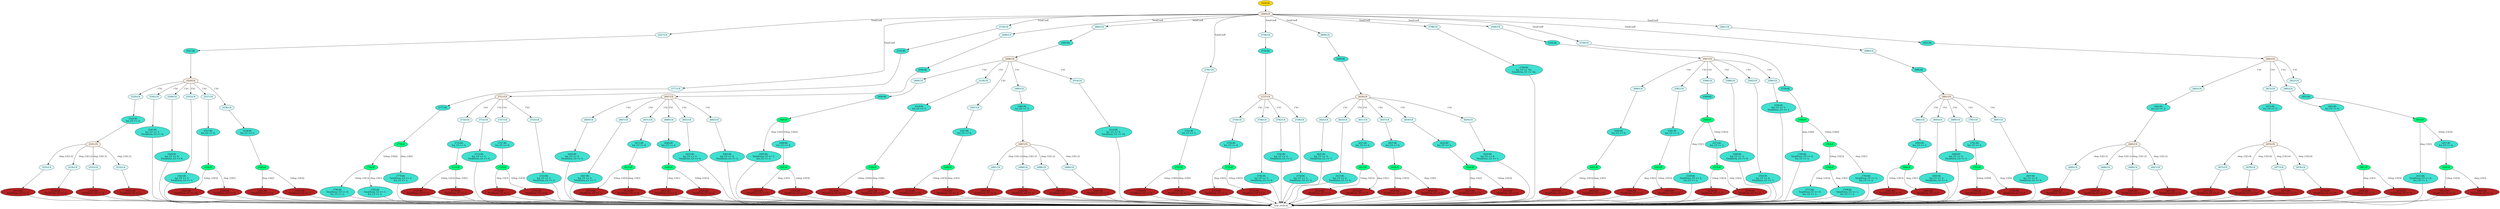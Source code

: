 strict digraph "" {
	node [label="\N"];
	"2646:BL"	 [ast="<pyverilog.vparser.ast.Block object at 0x7f204c598e50>",
		fillcolor=turquoise,
		label="2646:BL",
		statements="[]",
		style=filled,
		typ=Block];
	"2647:CS"	 [ast="<pyverilog.vparser.ast.CaseStatement object at 0x7f204c598990>",
		fillcolor=linen,
		label="2647:CS",
		statements="[]",
		style=filled,
		typ=CaseStatement];
	"2646:BL" -> "2647:CS"	 [cond="[]",
		lineno=None];
	"2727:BL"	 [ast="<pyverilog.vparser.ast.Block object at 0x7f204c74d7d0>",
		fillcolor=turquoise,
		label="2727:BL
len_G3 <= 4;",
		statements="[<pyverilog.vparser.ast.NonblockingSubstitution object at 0x7f204c74d810>]",
		style=filled,
		typ=Block];
	"2729:IF"	 [ast="<pyverilog.vparser.ast.IfStatement object at 0x7f204c74d950>",
		fillcolor=springgreen,
		label="2729:IF",
		statements="[]",
		style=filled,
		typ=IfStatement];
	"2727:BL" -> "2729:IF"	 [cond="[]",
		lineno=None];
	"2687:NS"	 [ast="<pyverilog.vparser.ast.NonblockingSubstitution object at 0x7f204c747350>",
		fillcolor=firebrick,
		label="2687:NS
TotalZeros_G3 <= 4;",
		statements="[<pyverilog.vparser.ast.NonblockingSubstitution object at 0x7f204c747350>]",
		style=filled,
		typ=NonblockingSubstitution];
	"Leaf_2439:AL"	 [def_var="['len_G3', 'TotalZeros_G3']",
		label="Leaf_2439:AL"];
	"2687:NS" -> "Leaf_2439:AL"	 [cond="[]",
		lineno=None];
	"2786:BL"	 [ast="<pyverilog.vparser.ast.Block object at 0x7f204c7477d0>",
		fillcolor=turquoise,
		label="2786:BL
TotalZeros_G3 <= 0;
len_G3 <= 2;",
		statements="[<pyverilog.vparser.ast.NonblockingSubstitution object at 0x7f204c747510>, <pyverilog.vparser.ast.NonblockingSubstitution object \
at 0x7f204c747690>]",
		style=filled,
		typ=Block];
	"2786:BL" -> "Leaf_2439:AL"	 [cond="[]",
		lineno=None];
	"2600:CA"	 [ast="<pyverilog.vparser.ast.Case object at 0x7f204c747810>",
		fillcolor=lightcyan,
		label="2600:CA",
		statements="[]",
		style=filled,
		typ=Case];
	"2600:BL"	 [ast="<pyverilog.vparser.ast.Block object at 0x7f204c747850>",
		fillcolor=turquoise,
		label="2600:BL
len_G3 <= 6;",
		statements="[<pyverilog.vparser.ast.NonblockingSubstitution object at 0x7f204c747890>]",
		style=filled,
		typ=Block];
	"2600:CA" -> "2600:BL"	 [cond="[]",
		lineno=None];
	"2625:CA"	 [ast="<pyverilog.vparser.ast.Case object at 0x7f204c747dd0>",
		fillcolor=lightcyan,
		label="2625:CA",
		statements="[]",
		style=filled,
		typ=Case];
	"2625:BL"	 [ast="<pyverilog.vparser.ast.Block object at 0x7f204c747ed0>",
		fillcolor=turquoise,
		label="2625:BL
len_G3 <= 3;
TotalZeros_G3 <= 7;",
		statements="[<pyverilog.vparser.ast.NonblockingSubstitution object at 0x7f204c747f10>, <pyverilog.vparser.ast.NonblockingSubstitution object \
at 0x7f204c73d090>]",
		style=filled,
		typ=Block];
	"2625:CA" -> "2625:BL"	 [cond="[]",
		lineno=None];
	"2529:CA"	 [ast="<pyverilog.vparser.ast.Case object at 0x7f204c73d210>",
		fillcolor=lightcyan,
		label="2529:CA",
		statements="[]",
		style=filled,
		typ=Case];
	"2529:BL"	 [ast="<pyverilog.vparser.ast.Block object at 0x7f204c73d310>",
		fillcolor=turquoise,
		label="2529:BL
len_G3 <= 3;",
		statements="[<pyverilog.vparser.ast.NonblockingSubstitution object at 0x7f204c73d390>]",
		style=filled,
		typ=Block];
	"2529:CA" -> "2529:BL"	 [cond="[]",
		lineno=None];
	"2633:CA"	 [ast="<pyverilog.vparser.ast.Case object at 0x7f204c73ddd0>",
		fillcolor=lightcyan,
		label="2633:CA",
		statements="[]",
		style=filled,
		typ=Case];
	"2633:BL"	 [ast="<pyverilog.vparser.ast.Block object at 0x7f204c73ded0>",
		fillcolor=turquoise,
		label="2633:BL
len_G3 <= 5;
TotalZeros_G3 <= 2;",
		statements="[<pyverilog.vparser.ast.NonblockingSubstitution object at 0x7f204c73df10>, <pyverilog.vparser.ast.NonblockingSubstitution object \
at 0x7f204c740090>]",
		style=filled,
		typ=Block];
	"2633:CA" -> "2633:BL"	 [cond="[]",
		lineno=None];
	"2716:CA"	 [ast="<pyverilog.vparser.ast.Case object at 0x7f204c734c50>",
		fillcolor=lightcyan,
		label="2716:CA",
		statements="[]",
		style=filled,
		typ=Case];
	"2716:BL"	 [ast="<pyverilog.vparser.ast.Block object at 0x7f204c734d50>",
		fillcolor=turquoise,
		label="2716:BL
len_G3 <= 3;",
		statements="[<pyverilog.vparser.ast.NonblockingSubstitution object at 0x7f204c734d90>]",
		style=filled,
		typ=Block];
	"2716:CA" -> "2716:BL"	 [cond="[]",
		lineno=None];
	"2750:CA"	 [ast="<pyverilog.vparser.ast.Case object at 0x7f204c740210>",
		fillcolor=lightcyan,
		label="2750:CA",
		statements="[]",
		style=filled,
		typ=Case];
	"2750:BL"	 [ast="<pyverilog.vparser.ast.Block object at 0x7f204c740250>",
		fillcolor=turquoise,
		label="2750:BL
len_G3 <= 4;",
		statements="[<pyverilog.vparser.ast.NonblockingSubstitution object at 0x7f204c740290>]",
		style=filled,
		typ=Block];
	"2750:CA" -> "2750:BL"	 [cond="[]",
		lineno=None];
	"2449:CA"	 [ast="<pyverilog.vparser.ast.Case object at 0x7f204c7407d0>",
		fillcolor=lightcyan,
		label="2449:CA",
		statements="[]",
		style=filled,
		typ=Case];
	"2449:NS"	 [ast="<pyverilog.vparser.ast.NonblockingSubstitution object at 0x7f204c740850>",
		fillcolor=firebrick,
		label="2449:NS
TotalZeros_G3 <= 6;",
		statements="[<pyverilog.vparser.ast.NonblockingSubstitution object at 0x7f204c740850>]",
		style=filled,
		typ=NonblockingSubstitution];
	"2449:CA" -> "2449:NS"	 [cond="[]",
		lineno=None];
	"2541:NS"	 [ast="<pyverilog.vparser.ast.NonblockingSubstitution object at 0x7f204c7409d0>",
		fillcolor=firebrick,
		label="2541:NS
TotalZeros_G3 <= 6;",
		statements="[<pyverilog.vparser.ast.NonblockingSubstitution object at 0x7f204c7409d0>]",
		style=filled,
		typ=NonblockingSubstitution];
	"2541:NS" -> "Leaf_2439:AL"	 [cond="[]",
		lineno=None];
	"2535:NS"	 [ast="<pyverilog.vparser.ast.NonblockingSubstitution object at 0x7f204c73dc90>",
		fillcolor=firebrick,
		label="2535:NS
TotalZeros_G3 <= 5;",
		statements="[<pyverilog.vparser.ast.NonblockingSubstitution object at 0x7f204c73dc90>]",
		style=filled,
		typ=NonblockingSubstitution];
	"2535:NS" -> "Leaf_2439:AL"	 [cond="[]",
		lineno=None];
	"2671:BL"	 [ast="<pyverilog.vparser.ast.Block object at 0x7f204c59f150>",
		fillcolor=turquoise,
		label="2671:BL
len_G3 <= 6;",
		statements="[<pyverilog.vparser.ast.NonblockingSubstitution object at 0x7f204c59f2d0>]",
		style=filled,
		typ=Block];
	"2673:IF"	 [ast="<pyverilog.vparser.ast.IfStatement object at 0x7f204c59f350>",
		fillcolor=springgreen,
		label="2673:IF",
		statements="[]",
		style=filled,
		typ=IfStatement];
	"2671:BL" -> "2673:IF"	 [cond="[]",
		lineno=None];
	"2621:NS"	 [ast="<pyverilog.vparser.ast.NonblockingSubstitution object at 0x7f204c740b50>",
		fillcolor=firebrick,
		label="2621:NS
TotalZeros_G3 <= 3;",
		statements="[<pyverilog.vparser.ast.NonblockingSubstitution object at 0x7f204c740b50>]",
		style=filled,
		typ=NonblockingSubstitution];
	"2621:NS" -> "Leaf_2439:AL"	 [cond="[]",
		lineno=None];
	"2448:CA"	 [ast="<pyverilog.vparser.ast.Case object at 0x7f204c740cd0>",
		fillcolor=lightcyan,
		label="2448:CA",
		statements="[]",
		style=filled,
		typ=Case];
	"2448:NS"	 [ast="<pyverilog.vparser.ast.NonblockingSubstitution object at 0x7f204c740d50>",
		fillcolor=firebrick,
		label="2448:NS
TotalZeros_G3 <= 5;",
		statements="[<pyverilog.vparser.ast.NonblockingSubstitution object at 0x7f204c740d50>]",
		style=filled,
		typ=NonblockingSubstitution];
	"2448:CA" -> "2448:NS"	 [cond="[]",
		lineno=None];
	"2659:CA"	 [ast="<pyverilog.vparser.ast.Case object at 0x7f204c749fd0>",
		fillcolor=lightcyan,
		label="2659:CA",
		statements="[]",
		style=filled,
		typ=Case];
	"2647:CS" -> "2659:CA"	 [cond="[]",
		label="1'b1",
		lineno=2647];
	"2667:CA"	 [ast="<pyverilog.vparser.ast.Case object at 0x7f204c6ddc90>",
		fillcolor=lightcyan,
		label="2667:CA",
		statements="[]",
		style=filled,
		typ=Case];
	"2647:CS" -> "2667:CA"	 [cond="[]",
		label="1'b1",
		lineno=2647];
	"2671:CA"	 [ast="<pyverilog.vparser.ast.Case object at 0x7f204c59f110>",
		fillcolor=lightcyan,
		label="2671:CA",
		statements="[]",
		style=filled,
		typ=Case];
	"2647:CS" -> "2671:CA"	 [cond="[]",
		label="1'b1",
		lineno=2647];
	"2648:CA"	 [ast="<pyverilog.vparser.ast.Case object at 0x7f204c598c90>",
		fillcolor=lightcyan,
		label="2648:CA",
		statements="[]",
		style=filled,
		typ=Case];
	"2647:CS" -> "2648:CA"	 [cond="[]",
		label="1'b1",
		lineno=2647];
	"2655:CA"	 [ast="<pyverilog.vparser.ast.Case object at 0x7f204c7498d0>",
		fillcolor=lightcyan,
		label="2655:CA",
		statements="[]",
		style=filled,
		typ=Case];
	"2647:CS" -> "2655:CA"	 [cond="[]",
		label="1'b1",
		lineno=2647];
	"2663:CA"	 [ast="<pyverilog.vparser.ast.Case object at 0x7f204c749210>",
		fillcolor=lightcyan,
		label="2663:CA",
		statements="[]",
		style=filled,
		typ=Case];
	"2647:CS" -> "2663:CA"	 [cond="[]",
		label="1'b1",
		lineno=2647];
	"2581:CA"	 [ast="<pyverilog.vparser.ast.Case object at 0x7f204c72f2d0>",
		fillcolor=lightcyan,
		label="2581:CA",
		statements="[]",
		style=filled,
		typ=Case];
	"2581:BL"	 [ast="<pyverilog.vparser.ast.Block object at 0x7f204c72f3d0>",
		fillcolor=turquoise,
		label="2581:BL
len_G3 <= 3;",
		statements="[<pyverilog.vparser.ast.NonblockingSubstitution object at 0x7f204c72f410>]",
		style=filled,
		typ=Block];
	"2581:CA" -> "2581:BL"	 [cond="[]",
		lineno=None];
	"2712:CA"	 [ast="<pyverilog.vparser.ast.Case object at 0x7f204c740f10>",
		fillcolor=lightcyan,
		label="2712:CA",
		statements="[]",
		style=filled,
		typ=Case];
	"2712:BL"	 [ast="<pyverilog.vparser.ast.Block object at 0x7f204c72a050>",
		fillcolor=turquoise,
		label="2712:BL
len_G3 <= 1;
TotalZeros_G3 <= 4;",
		statements="[<pyverilog.vparser.ast.NonblockingSubstitution object at 0x7f204c72a090>, <pyverilog.vparser.ast.NonblockingSubstitution object \
at 0x7f204c72a1d0>]",
		style=filled,
		typ=Block];
	"2712:CA" -> "2712:BL"	 [cond="[]",
		lineno=None];
	"2605:NS"	 [ast="<pyverilog.vparser.ast.NonblockingSubstitution object at 0x7f204c747a10>",
		fillcolor=firebrick,
		label="2605:NS
TotalZeros_G3 <= 9;",
		statements="[<pyverilog.vparser.ast.NonblockingSubstitution object at 0x7f204c747a10>]",
		style=filled,
		typ=NonblockingSubstitution];
	"2605:NS" -> "Leaf_2439:AL"	 [cond="[]",
		lineno=None];
	"2495:BL"	 [ast="<pyverilog.vparser.ast.Block object at 0x7f204c72a610>",
		fillcolor=turquoise,
		label="2495:BL
TotalZeros_G3 <= 7;
len_G3 <= 3;",
		statements="[<pyverilog.vparser.ast.NonblockingSubstitution object at 0x7f204c72a350>, <pyverilog.vparser.ast.NonblockingSubstitution object \
at 0x7f204c72a4d0>]",
		style=filled,
		typ=Block];
	"2495:BL" -> "Leaf_2439:AL"	 [cond="[]",
		lineno=None];
	"2491:CA"	 [ast="<pyverilog.vparser.ast.Case object at 0x7f204c72a650>",
		fillcolor=lightcyan,
		label="2491:CA",
		statements="[]",
		style=filled,
		typ=Case];
	"2491:NS"	 [ast="<pyverilog.vparser.ast.NonblockingSubstitution object at 0x7f204c72a6d0>",
		fillcolor=firebrick,
		label="2491:NS
TotalZeros_G3 <= 6;",
		statements="[<pyverilog.vparser.ast.NonblockingSubstitution object at 0x7f204c72a6d0>]",
		style=filled,
		typ=NonblockingSubstitution];
	"2491:CA" -> "2491:NS"	 [cond="[]",
		lineno=None];
	"2651:NS"	 [ast="<pyverilog.vparser.ast.NonblockingSubstitution object at 0x7f204c7497d0>",
		fillcolor=firebrick,
		label="2651:NS
TotalZeros_G3 <= 3;",
		statements="[<pyverilog.vparser.ast.NonblockingSubstitution object at 0x7f204c7497d0>]",
		style=filled,
		typ=NonblockingSubstitution];
	"2651:NS" -> "Leaf_2439:AL"	 [cond="[]",
		lineno=None];
	"2639:IF"	 [ast="<pyverilog.vparser.ast.IfStatement object at 0x7f204c72a9d0>",
		fillcolor=springgreen,
		label="2639:IF",
		statements="[]",
		style=filled,
		typ=IfStatement];
	"2642:NS"	 [ast="<pyverilog.vparser.ast.NonblockingSubstitution object at 0x7f204c72aa10>",
		fillcolor=firebrick,
		label="2642:NS
TotalZeros_G3 <= 8;",
		statements="[<pyverilog.vparser.ast.NonblockingSubstitution object at 0x7f204c72aa10>]",
		style=filled,
		typ=NonblockingSubstitution];
	"2639:IF" -> "2642:NS"	 [cond="['rbsp_G3']",
		label="!(rbsp_G3[5])",
		lineno=2639];
	"2640:NS"	 [ast="<pyverilog.vparser.ast.NonblockingSubstitution object at 0x7f204c72ab90>",
		fillcolor=firebrick,
		label="2640:NS
TotalZeros_G3 <= 0;",
		statements="[<pyverilog.vparser.ast.NonblockingSubstitution object at 0x7f204c72ab90>]",
		style=filled,
		typ=NonblockingSubstitution];
	"2639:IF" -> "2640:NS"	 [cond="['rbsp_G3']",
		label="rbsp_G3[5]",
		lineno=2639];
	"2602:IF"	 [ast="<pyverilog.vparser.ast.IfStatement object at 0x7f204c7479d0>",
		fillcolor=springgreen,
		label="2602:IF",
		statements="[]",
		style=filled,
		typ=IfStatement];
	"2602:IF" -> "2605:NS"	 [cond="['rbsp_G3']",
		label="!(rbsp_G3[5])",
		lineno=2602];
	"2603:NS"	 [ast="<pyverilog.vparser.ast.NonblockingSubstitution object at 0x7f204c747b90>",
		fillcolor=firebrick,
		label="2603:NS
TotalZeros_G3 <= 0;",
		statements="[<pyverilog.vparser.ast.NonblockingSubstitution object at 0x7f204c747b90>]",
		style=filled,
		typ=NonblockingSubstitution];
	"2602:IF" -> "2603:NS"	 [cond="['rbsp_G3']",
		label="rbsp_G3[5]",
		lineno=2602];
	"2475:CA"	 [ast="<pyverilog.vparser.ast.Case object at 0x7f204c72add0>",
		fillcolor=lightcyan,
		label="2475:CA",
		statements="[]",
		style=filled,
		typ=Case];
	"2475:NS"	 [ast="<pyverilog.vparser.ast.NonblockingSubstitution object at 0x7f204c72ae50>",
		fillcolor=firebrick,
		label="2475:NS
TotalZeros_G3 <= 0;",
		statements="[<pyverilog.vparser.ast.NonblockingSubstitution object at 0x7f204c72ae50>]",
		style=filled,
		typ=NonblockingSubstitution];
	"2475:CA" -> "2475:NS"	 [cond="[]",
		lineno=None];
	"2613:IF"	 [ast="<pyverilog.vparser.ast.IfStatement object at 0x7f204c557a10>",
		fillcolor=springgreen,
		label="2613:IF",
		statements="[]",
		style=filled,
		typ=IfStatement];
	"2616:NS"	 [ast="<pyverilog.vparser.ast.NonblockingSubstitution object at 0x7f204c557a50>",
		fillcolor=firebrick,
		label="2616:NS
TotalZeros_G3 <= 5;",
		statements="[<pyverilog.vparser.ast.NonblockingSubstitution object at 0x7f204c557a50>]",
		style=filled,
		typ=NonblockingSubstitution];
	"2613:IF" -> "2616:NS"	 [cond="['rbsp_G3']",
		label="!(rbsp_G3[1])",
		lineno=2613];
	"2614:NS"	 [ast="<pyverilog.vparser.ast.NonblockingSubstitution object at 0x7f204c72a850>",
		fillcolor=firebrick,
		label="2614:NS
TotalZeros_G3 <= 4;",
		statements="[<pyverilog.vparser.ast.NonblockingSubstitution object at 0x7f204c72a850>]",
		style=filled,
		typ=NonblockingSubstitution];
	"2613:IF" -> "2614:NS"	 [cond="['rbsp_G3']",
		label="rbsp_G3[1]",
		lineno=2613];
	"2596:BL"	 [ast="<pyverilog.vparser.ast.Block object at 0x7f204c730350>",
		fillcolor=turquoise,
		label="2596:BL
len_G3 <= 5;
TotalZeros_G3 <= 1;",
		statements="[<pyverilog.vparser.ast.NonblockingSubstitution object at 0x7f204c730390>, <pyverilog.vparser.ast.NonblockingSubstitution object \
at 0x7f204c730510>]",
		style=filled,
		typ=Block];
	"2596:BL" -> "Leaf_2439:AL"	 [cond="[]",
		lineno=None];
	"2549:BL"	 [ast="<pyverilog.vparser.ast.Block object at 0x7f204c751890>",
		fillcolor=turquoise,
		label="2549:BL
len_G3 <= 4;
TotalZeros_G3 <= 8;",
		statements="[<pyverilog.vparser.ast.NonblockingSubstitution object at 0x7f204c7515d0>, <pyverilog.vparser.ast.NonblockingSubstitution object \
at 0x7f204c751710>]",
		style=filled,
		typ=Block];
	"2549:BL" -> "Leaf_2439:AL"	 [cond="[]",
		lineno=None];
	"2474:CS"	 [ast="<pyverilog.vparser.ast.CaseStatement object at 0x7f204c7518d0>",
		fillcolor=linen,
		label="2474:CS",
		statements="[]",
		style=filled,
		typ=CaseStatement];
	"2474:CS" -> "2475:CA"	 [cond="['rbsp_G3']",
		label="rbsp_G3[3:4]",
		lineno=2474];
	"2478:CA"	 [ast="<pyverilog.vparser.ast.Case object at 0x7f204c751e90>",
		fillcolor=lightcyan,
		label="2478:CA",
		statements="[]",
		style=filled,
		typ=Case];
	"2474:CS" -> "2478:CA"	 [cond="['rbsp_G3']",
		label="rbsp_G3[3:4]",
		lineno=2474];
	"2477:CA"	 [ast="<pyverilog.vparser.ast.Case object at 0x7f204c751c10>",
		fillcolor=lightcyan,
		label="2477:CA",
		statements="[]",
		style=filled,
		typ=Case];
	"2474:CS" -> "2477:CA"	 [cond="['rbsp_G3']",
		label="rbsp_G3[3:4]",
		lineno=2474];
	"2476:CA"	 [ast="<pyverilog.vparser.ast.Case object at 0x7f204c751a10>",
		fillcolor=lightcyan,
		label="2476:CA",
		statements="[]",
		style=filled,
		typ=Case];
	"2474:CS" -> "2476:CA"	 [cond="['rbsp_G3']",
		label="rbsp_G3[3:4]",
		lineno=2474];
	"2633:BL" -> "Leaf_2439:AL"	 [cond="[]",
		lineno=None];
	"2676:NS"	 [ast="<pyverilog.vparser.ast.NonblockingSubstitution object at 0x7f204c59f1d0>",
		fillcolor=firebrick,
		label="2676:NS
TotalZeros_G3 <= 1;",
		statements="[<pyverilog.vparser.ast.NonblockingSubstitution object at 0x7f204c59f1d0>]",
		style=filled,
		typ=NonblockingSubstitution];
	"2673:IF" -> "2676:NS"	 [cond="['rbsp_G3']",
		label="!(rbsp_G3[5])",
		lineno=2673];
	"2674:NS"	 [ast="<pyverilog.vparser.ast.NonblockingSubstitution object at 0x7f204c747110>",
		fillcolor=firebrick,
		label="2674:NS
TotalZeros_G3 <= 0;",
		statements="[<pyverilog.vparser.ast.NonblockingSubstitution object at 0x7f204c747110>]",
		style=filled,
		typ=NonblockingSubstitution];
	"2673:IF" -> "2674:NS"	 [cond="['rbsp_G3']",
		label="rbsp_G3[5]",
		lineno=2673];
	"2569:BL"	 [ast="<pyverilog.vparser.ast.Block object at 0x7f204c734390>",
		fillcolor=turquoise,
		label="2569:BL
TotalZeros_G3 <= 5;
len_G3 <= 2;",
		statements="[<pyverilog.vparser.ast.NonblockingSubstitution object at 0x7f204c7340d0>, <pyverilog.vparser.ast.NonblockingSubstitution object \
at 0x7f204c734250>]",
		style=filled,
		typ=Block];
	"2569:BL" -> "Leaf_2439:AL"	 [cond="[]",
		lineno=None];
	"2575:IF"	 [ast="<pyverilog.vparser.ast.IfStatement object at 0x7f204c7343d0>",
		fillcolor=springgreen,
		label="2575:IF",
		statements="[]",
		style=filled,
		typ=IfStatement];
	"2578:NS"	 [ast="<pyverilog.vparser.ast.NonblockingSubstitution object at 0x7f204c734410>",
		fillcolor=firebrick,
		label="2578:NS
TotalZeros_G3 <= 3;",
		statements="[<pyverilog.vparser.ast.NonblockingSubstitution object at 0x7f204c734410>]",
		style=filled,
		typ=NonblockingSubstitution];
	"2575:IF" -> "2578:NS"	 [cond="['rbsp_G3']",
		label="!(rbsp_G3[2])",
		lineno=2575];
	"2576:NS"	 [ast="<pyverilog.vparser.ast.NonblockingSubstitution object at 0x7f204c734590>",
		fillcolor=firebrick,
		label="2576:NS
TotalZeros_G3 <= 2;",
		statements="[<pyverilog.vparser.ast.NonblockingSubstitution object at 0x7f204c734590>]",
		style=filled,
		typ=NonblockingSubstitution];
	"2575:IF" -> "2576:NS"	 [cond="['rbsp_G3']",
		label="rbsp_G3[2]",
		lineno=2575];
	"2531:CS"	 [ast="<pyverilog.vparser.ast.CaseStatement object at 0x7f204c73d490>",
		fillcolor=linen,
		label="2531:CS",
		statements="[]",
		style=filled,
		typ=CaseStatement];
	"2529:BL" -> "2531:CS"	 [cond="[]",
		lineno=None];
	"2659:BL"	 [ast="<pyverilog.vparser.ast.Block object at 0x7f204c7496d0>",
		fillcolor=turquoise,
		label="2659:BL
len_G3 <= 3;
TotalZeros_G3 <= 5;",
		statements="[<pyverilog.vparser.ast.NonblockingSubstitution object at 0x7f204c7494d0>, <pyverilog.vparser.ast.NonblockingSubstitution object \
at 0x7f204c7491d0>]",
		style=filled,
		typ=Block];
	"2659:CA" -> "2659:BL"	 [cond="[]",
		lineno=None];
	"2600:BL" -> "2602:IF"	 [cond="[]",
		lineno=None];
	"2603:NS" -> "Leaf_2439:AL"	 [cond="[]",
		lineno=None];
	"2566:BL"	 [ast="<pyverilog.vparser.ast.Block object at 0x7f204c74dd90>",
		fillcolor=turquoise,
		label="2566:BL",
		statements="[]",
		style=filled,
		typ=Block];
	"2567:CS"	 [ast="<pyverilog.vparser.ast.CaseStatement object at 0x7f204c74ddd0>",
		fillcolor=linen,
		label="2567:CS",
		statements="[]",
		style=filled,
		typ=CaseStatement];
	"2566:BL" -> "2567:CS"	 [cond="[]",
		lineno=None];
	"2611:CA"	 [ast="<pyverilog.vparser.ast.Case object at 0x7f204c557750>",
		fillcolor=lightcyan,
		label="2611:CA",
		statements="[]",
		style=filled,
		typ=Case];
	"2611:BL"	 [ast="<pyverilog.vparser.ast.Block object at 0x7f204c557850>",
		fillcolor=turquoise,
		label="2611:BL
len_G3 <= 2;",
		statements="[<pyverilog.vparser.ast.NonblockingSubstitution object at 0x7f204c557890>]",
		style=filled,
		typ=Block];
	"2611:CA" -> "2611:BL"	 [cond="[]",
		lineno=None];
	"2562:NS"	 [ast="<pyverilog.vparser.ast.NonblockingSubstitution object at 0x7f204c7306d0>",
		fillcolor=firebrick,
		label="2562:NS
TotalZeros_G3 <= 10;",
		statements="[<pyverilog.vparser.ast.NonblockingSubstitution object at 0x7f204c7306d0>]",
		style=filled,
		typ=NonblockingSubstitution];
	"2562:NS" -> "Leaf_2439:AL"	 [cond="[]",
		lineno=None];
	"2742:BL"	 [ast="<pyverilog.vparser.ast.Block object at 0x7f204c730b10>",
		fillcolor=turquoise,
		label="2742:BL
len_G3 <= 2;
TotalZeros_G3 <= 2;",
		statements="[<pyverilog.vparser.ast.NonblockingSubstitution object at 0x7f204c730850>, <pyverilog.vparser.ast.NonblockingSubstitution object \
at 0x7f204c730990>]",
		style=filled,
		typ=Block];
	"2742:BL" -> "Leaf_2439:AL"	 [cond="[]",
		lineno=None];
	"2527:CA"	 [ast="<pyverilog.vparser.ast.Case object at 0x7f204c730b50>",
		fillcolor=lightcyan,
		label="2527:CA",
		statements="[]",
		style=filled,
		typ=Case];
	"2527:BL"	 [ast="<pyverilog.vparser.ast.Block object at 0x7f204c730bd0>",
		fillcolor=turquoise,
		label="2527:BL",
		statements="[]",
		style=filled,
		typ=Block];
	"2527:CA" -> "2527:BL"	 [cond="[]",
		lineno=None];
	"2752:IF"	 [ast="<pyverilog.vparser.ast.IfStatement object at 0x7f204c7403d0>",
		fillcolor=springgreen,
		label="2752:IF",
		statements="[]",
		style=filled,
		typ=IfStatement];
	"2750:BL" -> "2752:IF"	 [cond="[]",
		lineno=None];
	"2523:NS"	 [ast="<pyverilog.vparser.ast.NonblockingSubstitution object at 0x7f204c72c3d0>",
		fillcolor=firebrick,
		label="2523:NS
TotalZeros_G3 <= 11;",
		statements="[<pyverilog.vparser.ast.NonblockingSubstitution object at 0x7f204c72c3d0>]",
		style=filled,
		typ=NonblockingSubstitution];
	"2523:NS" -> "Leaf_2439:AL"	 [cond="[]",
		lineno=None];
	"2465:BL"	 [ast="<pyverilog.vparser.ast.Block object at 0x7f204c72c690>",
		fillcolor=turquoise,
		label="2465:BL
len_G3 <= 4;",
		statements="[<pyverilog.vparser.ast.NonblockingSubstitution object at 0x7f204c72c550>]",
		style=filled,
		typ=Block];
	"2467:IF"	 [ast="<pyverilog.vparser.ast.IfStatement object at 0x7f204c72c6d0>",
		fillcolor=springgreen,
		label="2467:IF",
		statements="[]",
		style=filled,
		typ=IfStatement];
	"2465:BL" -> "2467:IF"	 [cond="[]",
		lineno=None];
	"2629:BL"	 [ast="<pyverilog.vparser.ast.Block object at 0x7f204c72cd90>",
		fillcolor=turquoise,
		label="2629:BL
len_G3 <= 4;
TotalZeros_G3 <= 1;",
		statements="[<pyverilog.vparser.ast.NonblockingSubstitution object at 0x7f204c72cad0>, <pyverilog.vparser.ast.NonblockingSubstitution object \
at 0x7f204c72cc10>]",
		style=filled,
		typ=Block];
	"2629:BL" -> "Leaf_2439:AL"	 [cond="[]",
		lineno=None];
	"2637:CA"	 [ast="<pyverilog.vparser.ast.Case object at 0x7f204c751410>",
		fillcolor=lightcyan,
		label="2637:CA",
		statements="[]",
		style=filled,
		typ=Case];
	"2637:BL"	 [ast="<pyverilog.vparser.ast.Block object at 0x7f204c751490>",
		fillcolor=turquoise,
		label="2637:BL
len_G3 <= 6;",
		statements="[<pyverilog.vparser.ast.NonblockingSubstitution object at 0x7f204c751450>]",
		style=filled,
		typ=Block];
	"2637:CA" -> "2637:BL"	 [cond="[]",
		lineno=None];
	"2697:BL"	 [ast="<pyverilog.vparser.ast.Block object at 0x7f204c560b10>",
		fillcolor=turquoise,
		label="2697:BL
len_G3 <= 4;
TotalZeros_G3 <= 6;",
		statements="[<pyverilog.vparser.ast.NonblockingSubstitution object at 0x7f204c560b50>, <pyverilog.vparser.ast.NonblockingSubstitution object \
at 0x7f204c560cd0>]",
		style=filled,
		typ=Block];
	"2697:BL" -> "Leaf_2439:AL"	 [cond="[]",
		lineno=None];
	"2727:CA"	 [ast="<pyverilog.vparser.ast.Case object at 0x7f204c74d790>",
		fillcolor=lightcyan,
		label="2727:CA",
		statements="[]",
		style=filled,
		typ=Case];
	"2727:CA" -> "2727:BL"	 [cond="[]",
		lineno=None];
	"2509:IF"	 [ast="<pyverilog.vparser.ast.IfStatement object at 0x7f204c72cdd0>",
		fillcolor=springgreen,
		label="2509:IF",
		statements="[]",
		style=filled,
		typ=IfStatement];
	"2512:NS"	 [ast="<pyverilog.vparser.ast.NonblockingSubstitution object at 0x7f204c72ce10>",
		fillcolor=firebrick,
		label="2512:NS
TotalZeros_G3 <= 8;",
		statements="[<pyverilog.vparser.ast.NonblockingSubstitution object at 0x7f204c72ce10>]",
		style=filled,
		typ=NonblockingSubstitution];
	"2509:IF" -> "2512:NS"	 [cond="['rbsp_G3']",
		label="!(rbsp_G3[3])",
		lineno=2509];
	"2510:NS"	 [ast="<pyverilog.vparser.ast.NonblockingSubstitution object at 0x7f204c72cf90>",
		fillcolor=firebrick,
		label="2510:NS
TotalZeros_G3 <= 2;",
		statements="[<pyverilog.vparser.ast.NonblockingSubstitution object at 0x7f204c72cf90>]",
		style=filled,
		typ=NonblockingSubstitution];
	"2509:IF" -> "2510:NS"	 [cond="['rbsp_G3']",
		label="rbsp_G3[3]",
		lineno=2509];
	"2583:IF"	 [ast="<pyverilog.vparser.ast.IfStatement object at 0x7f204c72f590>",
		fillcolor=springgreen,
		label="2583:IF",
		statements="[]",
		style=filled,
		typ=IfStatement];
	"2581:BL" -> "2583:IF"	 [cond="[]",
		lineno=None];
	"2712:BL" -> "Leaf_2439:AL"	 [cond="[]",
		lineno=None];
	"2468:NS"	 [ast="<pyverilog.vparser.ast.NonblockingSubstitution object at 0x7f204c72c890>",
		fillcolor=firebrick,
		label="2468:NS
TotalZeros_G3 <= 7;",
		statements="[<pyverilog.vparser.ast.NonblockingSubstitution object at 0x7f204c72c890>]",
		style=filled,
		typ=NonblockingSubstitution];
	"2468:NS" -> "Leaf_2439:AL"	 [cond="[]",
		lineno=None];
	"2642:NS" -> "Leaf_2439:AL"	 [cond="[]",
		lineno=None];
	"2440:CS"	 [ast="<pyverilog.vparser.ast.CaseStatement object at 0x7f204c557310>",
		fillcolor=linen,
		label="2440:CS",
		statements="[]",
		style=filled,
		typ=CaseStatement];
	"2440:CS" -> "2527:CA"	 [cond="['TotalCoeff']",
		label=TotalCoeff,
		lineno=2440];
	"2777:CA"	 [ast="<pyverilog.vparser.ast.Case object at 0x7f204c571bd0>",
		fillcolor=lightcyan,
		label="2777:CA",
		statements="[]",
		style=filled,
		typ=Case];
	"2440:CS" -> "2777:CA"	 [cond="['TotalCoeff']",
		label=TotalCoeff,
		lineno=2440];
	"2710:CA"	 [ast="<pyverilog.vparser.ast.Case object at 0x7f204c734ad0>",
		fillcolor=lightcyan,
		label="2710:CA",
		statements="[]",
		style=filled,
		typ=Case];
	"2440:CS" -> "2710:CA"	 [cond="['TotalCoeff']",
		label=TotalCoeff,
		lineno=2440];
	"2646:CA"	 [ast="<pyverilog.vparser.ast.Case object at 0x7f204c560390>",
		fillcolor=lightcyan,
		label="2646:CA",
		statements="[]",
		style=filled,
		typ=Case];
	"2440:CS" -> "2646:CA"	 [cond="['TotalCoeff']",
		label=TotalCoeff,
		lineno=2440];
	"2483:CA"	 [ast="<pyverilog.vparser.ast.Case object at 0x7f204c557450>",
		fillcolor=lightcyan,
		label="2483:CA",
		statements="[]",
		style=filled,
		typ=Case];
	"2440:CS" -> "2483:CA"	 [cond="['TotalCoeff']",
		label=TotalCoeff,
		lineno=2440];
	"2791:CA"	 [ast="<pyverilog.vparser.ast.Case object at 0x7f204c57a550>",
		fillcolor=lightcyan,
		label="2791:CA",
		statements="[]",
		style=filled,
		typ=Case];
	"2440:CS" -> "2791:CA"	 [cond="['TotalCoeff']",
		label=TotalCoeff,
		lineno=2440];
	"2736:CA"	 [ast="<pyverilog.vparser.ast.Case object at 0x7f204c5692d0>",
		fillcolor=lightcyan,
		label="2736:CA",
		statements="[]",
		style=filled,
		typ=Case];
	"2440:CS" -> "2736:CA"	 [cond="['TotalCoeff']",
		label=TotalCoeff,
		lineno=2440];
	"2609:CA"	 [ast="<pyverilog.vparser.ast.Case object at 0x7f204c5575d0>",
		fillcolor=lightcyan,
		label="2609:CA",
		statements="[]",
		style=filled,
		typ=Case];
	"2440:CS" -> "2609:CA"	 [cond="['TotalCoeff']",
		label=TotalCoeff,
		lineno=2440];
	"2798:CA"	 [ast="<pyverilog.vparser.ast.Case object at 0x7f204c57ab90>",
		fillcolor=lightcyan,
		label="2798:CA",
		statements="[]",
		style=filled,
		typ=Case];
	"2440:CS" -> "2798:CA"	 [cond="['TotalCoeff']",
		label=TotalCoeff,
		lineno=2440];
	"2566:CA"	 [ast="<pyverilog.vparser.ast.Case object at 0x7f204c557510>",
		fillcolor=lightcyan,
		label="2566:CA",
		statements="[]",
		style=filled,
		typ=Case];
	"2440:CS" -> "2566:CA"	 [cond="['TotalCoeff']",
		label=TotalCoeff,
		lineno=2440];
	"2759:CA"	 [ast="<pyverilog.vparser.ast.Case object at 0x7f204c569e50>",
		fillcolor=lightcyan,
		label="2759:CA",
		statements="[]",
		style=filled,
		typ=Case];
	"2440:CS" -> "2759:CA"	 [cond="['TotalCoeff']",
		label=TotalCoeff,
		lineno=2440];
	"2680:CA"	 [ast="<pyverilog.vparser.ast.Case object at 0x7f204c560450>",
		fillcolor=lightcyan,
		label="2680:CA",
		statements="[]",
		style=filled,
		typ=Case];
	"2440:CS" -> "2680:CA"	 [cond="['TotalCoeff']",
		label=TotalCoeff,
		lineno=2440];
	"2441:CA"	 [ast="<pyverilog.vparser.ast.Case object at 0x7f204c557390>",
		fillcolor=lightcyan,
		label="2441:CA",
		statements="[]",
		style=filled,
		typ=Case];
	"2440:CS" -> "2441:CA"	 [cond="['TotalCoeff']",
		label=TotalCoeff,
		lineno=2440];
	"2584:NS"	 [ast="<pyverilog.vparser.ast.NonblockingSubstitution object at 0x7f204c72f750>",
		fillcolor=firebrick,
		label="2584:NS
TotalZeros_G3 <= 4;",
		statements="[<pyverilog.vparser.ast.NonblockingSubstitution object at 0x7f204c72f750>]",
		style=filled,
		typ=NonblockingSubstitution];
	"2583:IF" -> "2584:NS"	 [cond="['rbsp_G3']",
		label="rbsp_G3[2]",
		lineno=2583];
	"2586:NS"	 [ast="<pyverilog.vparser.ast.NonblockingSubstitution object at 0x7f204c72f5d0>",
		fillcolor=firebrick,
		label="2586:NS
TotalZeros_G3 <= 6;",
		statements="[<pyverilog.vparser.ast.NonblockingSubstitution object at 0x7f204c72f5d0>]",
		style=filled,
		typ=NonblockingSubstitution];
	"2583:IF" -> "2586:NS"	 [cond="['rbsp_G3']",
		label="!(rbsp_G3[2])",
		lineno=2583];
	"2706:NS"	 [ast="<pyverilog.vparser.ast.NonblockingSubstitution object at 0x7f204c73f290>",
		fillcolor=firebrick,
		label="2706:NS
TotalZeros_G3 <= 1;",
		statements="[<pyverilog.vparser.ast.NonblockingSubstitution object at 0x7f204c73f290>]",
		style=filled,
		typ=NonblockingSubstitution];
	"2706:NS" -> "Leaf_2439:AL"	 [cond="[]",
		lineno=None];
	"2557:BL"	 [ast="<pyverilog.vparser.ast.Block object at 0x7f204c752c50>",
		fillcolor=turquoise,
		label="2557:BL
len_G3 <= 6;",
		statements="[<pyverilog.vparser.ast.NonblockingSubstitution object at 0x7f204c752cd0>]",
		style=filled,
		typ=Block];
	"2559:IF"	 [ast="<pyverilog.vparser.ast.IfStatement object at 0x7f204c752dd0>",
		fillcolor=springgreen,
		label="2559:IF",
		statements="[]",
		style=filled,
		typ=IfStatement];
	"2557:BL" -> "2559:IF"	 [cond="[]",
		lineno=None];
	"2682:CA"	 [ast="<pyverilog.vparser.ast.Case object at 0x7f204c74f690>",
		fillcolor=lightcyan,
		label="2682:CA",
		statements="[]",
		style=filled,
		typ=Case];
	"2682:BL"	 [ast="<pyverilog.vparser.ast.Block object at 0x7f204c74f790>",
		fillcolor=turquoise,
		label="2682:BL
len_G3 <= 2;",
		statements="[<pyverilog.vparser.ast.NonblockingSubstitution object at 0x7f204c74f7d0>]",
		style=filled,
		typ=Block];
	"2682:CA" -> "2682:BL"	 [cond="[]",
		lineno=None];
	"2650:IF"	 [ast="<pyverilog.vparser.ast.IfStatement object at 0x7f204c5b2910>",
		fillcolor=springgreen,
		label="2650:IF",
		statements="[]",
		style=filled,
		typ=IfStatement];
	"2650:IF" -> "2651:NS"	 [cond="['rbsp_G3']",
		label="rbsp_G3[1]",
		lineno=2650];
	"2653:NS"	 [ast="<pyverilog.vparser.ast.NonblockingSubstitution object at 0x7f204c749e90>",
		fillcolor=firebrick,
		label="2653:NS
TotalZeros_G3 <= 4;",
		statements="[<pyverilog.vparser.ast.NonblockingSubstitution object at 0x7f204c749e90>]",
		style=filled,
		typ=NonblockingSubstitution];
	"2650:IF" -> "2653:NS"	 [cond="['rbsp_G3']",
		label="!(rbsp_G3[1])",
		lineno=2650];
	"2545:CA"	 [ast="<pyverilog.vparser.ast.Case object at 0x7f204c752250>",
		fillcolor=lightcyan,
		label="2545:CA",
		statements="[]",
		style=filled,
		typ=Case];
	"2545:BL"	 [ast="<pyverilog.vparser.ast.Block object at 0x7f204c752350>",
		fillcolor=turquoise,
		label="2545:BL
len_G3 <= 3;
TotalZeros_G3 <= 9;",
		statements="[<pyverilog.vparser.ast.NonblockingSubstitution object at 0x7f204c752390>, <pyverilog.vparser.ast.NonblockingSubstitution object \
at 0x7f204c752550>]",
		style=filled,
		typ=Block];
	"2545:CA" -> "2545:BL"	 [cond="[]",
		lineno=None];
	"2494:CA"	 [ast="<pyverilog.vparser.ast.Case object at 0x7f204c74fbd0>",
		fillcolor=lightcyan,
		label="2494:CA",
		statements="[]",
		style=filled,
		typ=Case];
	"2494:BL"	 [ast="<pyverilog.vparser.ast.Block object at 0x7f204c74fcd0>",
		fillcolor=turquoise,
		label="2494:BL",
		statements="[]",
		style=filled,
		typ=Block];
	"2494:CA" -> "2494:BL"	 [cond="[]",
		lineno=None];
	"2655:BL"	 [ast="<pyverilog.vparser.ast.Block object at 0x7f204c749ad0>",
		fillcolor=turquoise,
		label="2655:BL
len_G3 <= 2;
TotalZeros_G3 <= 6;",
		statements="[<pyverilog.vparser.ast.NonblockingSubstitution object at 0x7f204c749b50>, <pyverilog.vparser.ast.NonblockingSubstitution object \
at 0x7f204c749c90>]",
		style=filled,
		typ=Block];
	"2655:BL" -> "Leaf_2439:AL"	 [cond="[]",
		lineno=None];
	"2483:BL"	 [ast="<pyverilog.vparser.ast.Block object at 0x7f204c743450>",
		fillcolor=turquoise,
		label="2483:BL",
		statements="[]",
		style=filled,
		typ=Block];
	"2484:CS"	 [ast="<pyverilog.vparser.ast.CaseStatement object at 0x7f204c743490>",
		fillcolor=linen,
		label="2484:CS",
		statements="[]",
		style=filled,
		typ=CaseStatement];
	"2483:BL" -> "2484:CS"	 [cond="[]",
		lineno=None];
	"2667:BL"	 [ast="<pyverilog.vparser.ast.Block object at 0x7f204c6ddd90>",
		fillcolor=turquoise,
		label="2667:BL
len_G3 <= 5;
TotalZeros_G3 <= 7;",
		statements="[<pyverilog.vparser.ast.NonblockingSubstitution object at 0x7f204c6ddcd0>, <pyverilog.vparser.ast.NonblockingSubstitution object \
at 0x7f204c59f250>]",
		style=filled,
		typ=Block];
	"2667:BL" -> "Leaf_2439:AL"	 [cond="[]",
		lineno=None];
	"2477:NS"	 [ast="<pyverilog.vparser.ast.NonblockingSubstitution object at 0x7f204c751c50>",
		fillcolor=firebrick,
		label="2477:NS
TotalZeros_G3 <= 11;",
		statements="[<pyverilog.vparser.ast.NonblockingSubstitution object at 0x7f204c751c50>]",
		style=filled,
		typ=NonblockingSubstitution];
	"2477:NS" -> "Leaf_2439:AL"	 [cond="[]",
		lineno=None];
	"2470:NS"	 [ast="<pyverilog.vparser.ast.NonblockingSubstitution object at 0x7f204c72c710>",
		fillcolor=firebrick,
		label="2470:NS
TotalZeros_G3 <= 9;",
		statements="[<pyverilog.vparser.ast.NonblockingSubstitution object at 0x7f204c72c710>]",
		style=filled,
		typ=NonblockingSubstitution];
	"2470:NS" -> "Leaf_2439:AL"	 [cond="[]",
		lineno=None];
	"2488:NS"	 [ast="<pyverilog.vparser.ast.NonblockingSubstitution object at 0x7f204c743950>",
		fillcolor=firebrick,
		label="2488:NS
TotalZeros_G3 <= 3;",
		statements="[<pyverilog.vparser.ast.NonblockingSubstitution object at 0x7f204c743950>]",
		style=filled,
		typ=NonblockingSubstitution];
	"2488:NS" -> "Leaf_2439:AL"	 [cond="[]",
		lineno=None];
	"2798:BL"	 [ast="<pyverilog.vparser.ast.Block object at 0x7f204c7389d0>",
		fillcolor=turquoise,
		label="2798:BL
len_G3 <= 'bx;
TotalZeros_G3 <= 'bx;",
		statements="[<pyverilog.vparser.ast.NonblockingSubstitution object at 0x7f204c738710>, <pyverilog.vparser.ast.NonblockingSubstitution object \
at 0x7f204c738850>]",
		style=filled,
		typ=Block];
	"2798:BL" -> "Leaf_2439:AL"	 [cond="[]",
		lineno=None];
	"2693:CA"	 [ast="<pyverilog.vparser.ast.Case object at 0x7f204c738a10>",
		fillcolor=lightcyan,
		label="2693:CA",
		statements="[]",
		style=filled,
		typ=Case];
	"2693:BL"	 [ast="<pyverilog.vparser.ast.Block object at 0x7f204c738b10>",
		fillcolor=turquoise,
		label="2693:BL
len_G3 <= 3;
TotalZeros_G3 <= 2;",
		statements="[<pyverilog.vparser.ast.NonblockingSubstitution object at 0x7f204c738b50>, <pyverilog.vparser.ast.NonblockingSubstitution object \
at 0x7f204c738cd0>]",
		style=filled,
		typ=Block];
	"2693:CA" -> "2693:BL"	 [cond="[]",
		lineno=None];
	"2578:NS" -> "Leaf_2439:AL"	 [cond="[]",
		lineno=None];
	"2772:BL"	 [ast="<pyverilog.vparser.ast.Block object at 0x7f204c557150>",
		fillcolor=turquoise,
		label="2772:BL
TotalZeros_G3 <= 0;
len_G3 <= 3;",
		statements="[<pyverilog.vparser.ast.NonblockingSubstitution object at 0x7f204c738e50>, <pyverilog.vparser.ast.NonblockingSubstitution object \
at 0x7f204c738fd0>]",
		style=filled,
		typ=Block];
	"2772:BL" -> "Leaf_2439:AL"	 [cond="[]",
		lineno=None];
	"2535:CA"	 [ast="<pyverilog.vparser.ast.Case object at 0x7f204c73dbd0>",
		fillcolor=lightcyan,
		label="2535:CA",
		statements="[]",
		style=filled,
		typ=Case];
	"2535:CA" -> "2535:NS"	 [cond="[]",
		lineno=None];
	"2777:BL"	 [ast="<pyverilog.vparser.ast.Block object at 0x7f204c571c50>",
		fillcolor=turquoise,
		label="2777:BL",
		statements="[]",
		style=filled,
		typ=Block];
	"2777:CA" -> "2777:BL"	 [cond="[]",
		lineno=None];
	"2518:CA"	 [ast="<pyverilog.vparser.ast.Case object at 0x7f204c738290>",
		fillcolor=lightcyan,
		label="2518:CA",
		statements="[]",
		style=filled,
		typ=Case];
	"2518:BL"	 [ast="<pyverilog.vparser.ast.Block object at 0x7f204c7382d0>",
		fillcolor=turquoise,
		label="2518:BL
len_G3 <= 5;",
		statements="[<pyverilog.vparser.ast.NonblockingSubstitution object at 0x7f204c738310>]",
		style=filled,
		typ=Block];
	"2518:CA" -> "2518:BL"	 [cond="[]",
		lineno=None];
	"2684:IF"	 [ast="<pyverilog.vparser.ast.IfStatement object at 0x7f204c74f950>",
		fillcolor=springgreen,
		label="2684:IF",
		statements="[]",
		style=filled,
		typ=IfStatement];
	"2684:IF" -> "2687:NS"	 [cond="['rbsp_G3']",
		label="!(rbsp_G3[1])",
		lineno=2684];
	"2685:NS"	 [ast="<pyverilog.vparser.ast.NonblockingSubstitution object at 0x7f204c74f990>",
		fillcolor=firebrick,
		label="2685:NS
TotalZeros_G3 <= 3;",
		statements="[<pyverilog.vparser.ast.NonblockingSubstitution object at 0x7f204c74f990>]",
		style=filled,
		typ=NonblockingSubstitution];
	"2684:IF" -> "2685:NS"	 [cond="['rbsp_G3']",
		label="rbsp_G3[1]",
		lineno=2684];
	"2611:BL" -> "2613:IF"	 [cond="[]",
		lineno=None];
	"2568:CA"	 [ast="<pyverilog.vparser.ast.Case object at 0x7f204c74de50>",
		fillcolor=lightcyan,
		label="2568:CA",
		statements="[]",
		style=filled,
		typ=Case];
	"2568:BL"	 [ast="<pyverilog.vparser.ast.Block object at 0x7f204c74df50>",
		fillcolor=turquoise,
		label="2568:BL",
		statements="[]",
		style=filled,
		typ=Block];
	"2568:CA" -> "2568:BL"	 [cond="[]",
		lineno=None];
	"2584:NS" -> "Leaf_2439:AL"	 [cond="[]",
		lineno=None];
	"2588:CA"	 [ast="<pyverilog.vparser.ast.Case object at 0x7f204c72f990>",
		fillcolor=lightcyan,
		label="2588:CA",
		statements="[]",
		style=filled,
		typ=Case];
	"2588:BL"	 [ast="<pyverilog.vparser.ast.Block object at 0x7f204c72fa90>",
		fillcolor=turquoise,
		label="2588:BL
len_G3 <= 3;
TotalZeros_G3 <= 8;",
		statements="[<pyverilog.vparser.ast.NonblockingSubstitution object at 0x7f204c72fad0>, <pyverilog.vparser.ast.NonblockingSubstitution object \
at 0x7f204c72fc50>]",
		style=filled,
		typ=Block];
	"2588:CA" -> "2588:BL"	 [cond="[]",
		lineno=None];
	"2489:NS"	 [ast="<pyverilog.vparser.ast.NonblockingSubstitution object at 0x7f204c74f510>",
		fillcolor=firebrick,
		label="2489:NS
TotalZeros_G3 <= 4;",
		statements="[<pyverilog.vparser.ast.NonblockingSubstitution object at 0x7f204c74f510>]",
		style=filled,
		typ=NonblockingSubstitution];
	"2489:NS" -> "Leaf_2439:AL"	 [cond="[]",
		lineno=None];
	"2618:BL"	 [ast="<pyverilog.vparser.ast.Block object at 0x7f204c557d90>",
		fillcolor=turquoise,
		label="2618:BL
len_G3 <= 3;",
		statements="[<pyverilog.vparser.ast.NonblockingSubstitution object at 0x7f204c557dd0>]",
		style=filled,
		typ=Block];
	"2620:IF"	 [ast="<pyverilog.vparser.ast.IfStatement object at 0x7f204c557f50>",
		fillcolor=springgreen,
		label="2620:IF",
		statements="[]",
		style=filled,
		typ=IfStatement];
	"2618:BL" -> "2620:IF"	 [cond="[]",
		lineno=None];
	"2459:IF"	 [ast="<pyverilog.vparser.ast.IfStatement object at 0x7f204c72afd0>",
		fillcolor=springgreen,
		label="2459:IF",
		statements="[]",
		style=filled,
		typ=IfStatement];
	"2462:NS"	 [ast="<pyverilog.vparser.ast.NonblockingSubstitution object at 0x7f204c751050>",
		fillcolor=firebrick,
		label="2462:NS
TotalZeros_G3 <= 3;",
		statements="[<pyverilog.vparser.ast.NonblockingSubstitution object at 0x7f204c751050>]",
		style=filled,
		typ=NonblockingSubstitution];
	"2459:IF" -> "2462:NS"	 [cond="['rbsp_G3']",
		label="!(rbsp_G3[3])",
		lineno=2459];
	"2460:NS"	 [ast="<pyverilog.vparser.ast.NonblockingSubstitution object at 0x7f204c7511d0>",
		fillcolor=firebrick,
		label="2460:NS
TotalZeros_G3 <= 2;",
		statements="[<pyverilog.vparser.ast.NonblockingSubstitution object at 0x7f204c7511d0>]",
		style=filled,
		typ=NonblockingSubstitution];
	"2459:IF" -> "2460:NS"	 [cond="['rbsp_G3']",
		label="rbsp_G3[3]",
		lineno=2459];
	"2710:BL"	 [ast="<pyverilog.vparser.ast.Block object at 0x7f204c734b50>",
		fillcolor=turquoise,
		label="2710:BL",
		statements="[]",
		style=filled,
		typ=Block];
	"2710:CA" -> "2710:BL"	 [cond="[]",
		lineno=None];
	"2746:CA"	 [ast="<pyverilog.vparser.ast.Case object at 0x7f204c5699d0>",
		fillcolor=lightcyan,
		label="2746:CA",
		statements="[]",
		style=filled,
		typ=Case];
	"2746:BL"	 [ast="<pyverilog.vparser.ast.Block object at 0x7f204c569ad0>",
		fillcolor=turquoise,
		label="2746:BL
len_G3 <= 3;
TotalZeros_G3 <= 4;",
		statements="[<pyverilog.vparser.ast.NonblockingSubstitution object at 0x7f204c569b10>, <pyverilog.vparser.ast.NonblockingSubstitution object \
at 0x7f204c569c90>]",
		style=filled,
		typ=Block];
	"2746:CA" -> "2746:BL"	 [cond="[]",
		lineno=None];
	"2534:CA"	 [ast="<pyverilog.vparser.ast.Case object at 0x7f204c73d9d0>",
		fillcolor=lightcyan,
		label="2534:CA",
		statements="[]",
		style=filled,
		typ=Case];
	"2534:NS"	 [ast="<pyverilog.vparser.ast.NonblockingSubstitution object at 0x7f204c73da90>",
		fillcolor=firebrick,
		label="2534:NS
TotalZeros_G3 <= 4;",
		statements="[<pyverilog.vparser.ast.NonblockingSubstitution object at 0x7f204c73da90>]",
		style=filled,
		typ=NonblockingSubstitution];
	"2534:CA" -> "2534:NS"	 [cond="[]",
		lineno=None];
	"2711:CS"	 [ast="<pyverilog.vparser.ast.CaseStatement object at 0x7f204c734b90>",
		fillcolor=linen,
		label="2711:CS",
		statements="[]",
		style=filled,
		typ=CaseStatement];
	"2711:CS" -> "2716:CA"	 [cond="[]",
		label="1'b1",
		lineno=2711];
	"2711:CS" -> "2712:CA"	 [cond="[]",
		label="1'b1",
		lineno=2711];
	"2711:CS" -> "2727:CA"	 [cond="[]",
		label="1'b1",
		lineno=2711];
	"2723:CA"	 [ast="<pyverilog.vparser.ast.Case object at 0x7f204c74d350>",
		fillcolor=lightcyan,
		label="2723:CA",
		statements="[]",
		style=filled,
		typ=Case];
	"2711:CS" -> "2723:CA"	 [cond="[]",
		label="1'b1",
		lineno=2711];
	"2520:IF"	 [ast="<pyverilog.vparser.ast.IfStatement object at 0x7f204c738450>",
		fillcolor=springgreen,
		label="2520:IF",
		statements="[]",
		style=filled,
		typ=IfStatement];
	"2518:BL" -> "2520:IF"	 [cond="[]",
		lineno=None];
	"2778:IF"	 [ast="<pyverilog.vparser.ast.IfStatement object at 0x7f204c571c90>",
		fillcolor=springgreen,
		label="2778:IF",
		statements="[]",
		style=filled,
		typ=IfStatement];
	"2782:IF"	 [ast="<pyverilog.vparser.ast.IfStatement object at 0x7f204c571cd0>",
		fillcolor=springgreen,
		label="2782:IF",
		statements="[]",
		style=filled,
		typ=IfStatement];
	"2778:IF" -> "2782:IF"	 [cond="['rbsp_G3']",
		label="!(rbsp_G3[0])",
		lineno=2778];
	"2778:BL"	 [ast="<pyverilog.vparser.ast.Block object at 0x7f204c57a150>",
		fillcolor=turquoise,
		label="2778:BL
TotalZeros_G3 <= 2;
len_G3 <= 1;",
		statements="[<pyverilog.vparser.ast.NonblockingSubstitution object at 0x7f204c57a190>, <pyverilog.vparser.ast.NonblockingSubstitution object \
at 0x7f204c57a310>]",
		style=filled,
		typ=Block];
	"2778:IF" -> "2778:BL"	 [cond="['rbsp_G3']",
		label="rbsp_G3[0]",
		lineno=2778];
	"2453:BL"	 [ast="<pyverilog.vparser.ast.Block object at 0x7f204c72c390>",
		fillcolor=turquoise,
		label="2453:BL
TotalZeros_G3 <= 8;
len_G3 <= 3;",
		statements="[<pyverilog.vparser.ast.NonblockingSubstitution object at 0x7f204c72c0d0>, <pyverilog.vparser.ast.NonblockingSubstitution object \
at 0x7f204c72c250>]",
		style=filled,
		typ=Block];
	"2453:BL" -> "Leaf_2439:AL"	 [cond="[]",
		lineno=None];
	"2667:CA" -> "2667:BL"	 [cond="[]",
		lineno=None];
	"2646:CA" -> "2646:BL"	 [cond="[]",
		lineno=None];
	"2483:CA" -> "2483:BL"	 [cond="[]",
		lineno=None];
	"2576:NS" -> "Leaf_2439:AL"	 [cond="[]",
		lineno=None];
	"2545:BL" -> "Leaf_2439:AL"	 [cond="[]",
		lineno=None];
	"2753:NS"	 [ast="<pyverilog.vparser.ast.NonblockingSubstitution object at 0x7f204c740590>",
		fillcolor=firebrick,
		label="2753:NS
TotalZeros_G3 <= 1;",
		statements="[<pyverilog.vparser.ast.NonblockingSubstitution object at 0x7f204c740590>]",
		style=filled,
		typ=NonblockingSubstitution];
	"2753:NS" -> "Leaf_2439:AL"	 [cond="[]",
		lineno=None];
	"2782:IF" -> "2786:BL"	 [cond="['rbsp_G3']",
		label="!(rbsp_G3[1])",
		lineno=2782];
	"2782:BL"	 [ast="<pyverilog.vparser.ast.Block object at 0x7f204c571d10>",
		fillcolor=turquoise,
		label="2782:BL
TotalZeros_G3 <= 1;
len_G3 <= 2;",
		statements="[<pyverilog.vparser.ast.NonblockingSubstitution object at 0x7f204c571d50>, <pyverilog.vparser.ast.NonblockingSubstitution object \
at 0x7f204c571f10>]",
		style=filled,
		typ=Block];
	"2782:IF" -> "2782:BL"	 [cond="['rbsp_G3']",
		label="rbsp_G3[1]",
		lineno=2782];
	"2528:CS"	 [ast="<pyverilog.vparser.ast.CaseStatement object at 0x7f204c730c10>",
		fillcolor=linen,
		label="2528:CS",
		statements="[]",
		style=filled,
		typ=CaseStatement];
	"2528:CS" -> "2529:CA"	 [cond="[]",
		label="1'b1",
		lineno=2528];
	"2528:CS" -> "2545:CA"	 [cond="[]",
		label="1'b1",
		lineno=2528];
	"2549:CA"	 [ast="<pyverilog.vparser.ast.Case object at 0x7f204c752690>",
		fillcolor=lightcyan,
		label="2549:CA",
		statements="[]",
		style=filled,
		typ=Case];
	"2528:CS" -> "2549:CA"	 [cond="[]",
		label="1'b1",
		lineno=2528];
	"2553:CA"	 [ast="<pyverilog.vparser.ast.Case object at 0x7f204c752790>",
		fillcolor=lightcyan,
		label="2553:CA",
		statements="[]",
		style=filled,
		typ=Case];
	"2528:CS" -> "2553:CA"	 [cond="[]",
		label="1'b1",
		lineno=2528];
	"2557:CA"	 [ast="<pyverilog.vparser.ast.Case object at 0x7f204c752c10>",
		fillcolor=lightcyan,
		label="2557:CA",
		statements="[]",
		style=filled,
		typ=Case];
	"2528:CS" -> "2557:CA"	 [cond="[]",
		label="1'b1",
		lineno=2528];
	"2538:CA"	 [ast="<pyverilog.vparser.ast.Case object at 0x7f204c730cd0>",
		fillcolor=lightcyan,
		label="2538:CA",
		statements="[]",
		style=filled,
		typ=Case];
	"2528:CS" -> "2538:CA"	 [cond="[]",
		label="1'b1",
		lineno=2528];
	"2671:CA" -> "2671:BL"	 [cond="[]",
		lineno=None];
	"2693:BL" -> "Leaf_2439:AL"	 [cond="[]",
		lineno=None];
	"2625:BL" -> "Leaf_2439:AL"	 [cond="[]",
		lineno=None];
	"2462:NS" -> "Leaf_2439:AL"	 [cond="[]",
		lineno=None];
	"2760:BL"	 [ast="<pyverilog.vparser.ast.Block object at 0x7f204c5717d0>",
		fillcolor=turquoise,
		label="2760:BL
TotalZeros_G3 <= 2;
len_G3 <= 1;",
		statements="[<pyverilog.vparser.ast.NonblockingSubstitution object at 0x7f204c571810>, <pyverilog.vparser.ast.NonblockingSubstitution object \
at 0x7f204c571990>]",
		style=filled,
		typ=Block];
	"2760:BL" -> "Leaf_2439:AL"	 [cond="[]",
		lineno=None];
	"2701:BL"	 [ast="<pyverilog.vparser.ast.Block object at 0x7f204c560e90>",
		fillcolor=turquoise,
		label="2701:BL
len_G3 <= 5;",
		statements="[<pyverilog.vparser.ast.NonblockingSubstitution object at 0x7f204c560ed0>]",
		style=filled,
		typ=Block];
	"2703:IF"	 [ast="<pyverilog.vparser.ast.IfStatement object at 0x7f204c569050>",
		fillcolor=springgreen,
		label="2703:IF",
		statements="[]",
		style=filled,
		typ=IfStatement];
	"2701:BL" -> "2703:IF"	 [cond="[]",
		lineno=None];
	"2502:NS"	 [ast="<pyverilog.vparser.ast.NonblockingSubstitution object at 0x7f204c743110>",
		fillcolor=firebrick,
		label="2502:NS
TotalZeros_G3 <= 0;",
		statements="[<pyverilog.vparser.ast.NonblockingSubstitution object at 0x7f204c743110>]",
		style=filled,
		typ=NonblockingSubstitution];
	"2502:NS" -> "Leaf_2439:AL"	 [cond="[]",
		lineno=None];
	"2659:BL" -> "Leaf_2439:AL"	 [cond="[]",
		lineno=None];
	"2616:NS" -> "Leaf_2439:AL"	 [cond="[]",
		lineno=None];
	"2653:NS" -> "Leaf_2439:AL"	 [cond="[]",
		lineno=None];
	"2533:NS"	 [ast="<pyverilog.vparser.ast.NonblockingSubstitution object at 0x7f204c73d890>",
		fillcolor=firebrick,
		label="2533:NS
TotalZeros_G3 <= 3;",
		statements="[<pyverilog.vparser.ast.NonblockingSubstitution object at 0x7f204c73d890>]",
		style=filled,
		typ=NonblockingSubstitution];
	"2533:NS" -> "Leaf_2439:AL"	 [cond="[]",
		lineno=None];
	"2618:CA"	 [ast="<pyverilog.vparser.ast.Case object at 0x7f204c557c90>",
		fillcolor=lightcyan,
		label="2618:CA",
		statements="[]",
		style=filled,
		typ=Case];
	"2618:CA" -> "2618:BL"	 [cond="[]",
		lineno=None];
	"2609:BL"	 [ast="<pyverilog.vparser.ast.Block object at 0x7f204c557650>",
		fillcolor=turquoise,
		label="2609:BL",
		statements="[]",
		style=filled,
		typ=Block];
	"2610:CS"	 [ast="<pyverilog.vparser.ast.CaseStatement object at 0x7f204c557690>",
		fillcolor=linen,
		label="2610:CS",
		statements="[]",
		style=filled,
		typ=CaseStatement];
	"2609:BL" -> "2610:CS"	 [cond="[]",
		lineno=None];
	"2730:NS"	 [ast="<pyverilog.vparser.ast.NonblockingSubstitution object at 0x7f204c74db10>",
		fillcolor=firebrick,
		label="2730:NS
TotalZeros_G3 <= 1;",
		statements="[<pyverilog.vparser.ast.NonblockingSubstitution object at 0x7f204c74db10>]",
		style=filled,
		typ=NonblockingSubstitution];
	"2730:NS" -> "Leaf_2439:AL"	 [cond="[]",
		lineno=None];
	"2721:NS"	 [ast="<pyverilog.vparser.ast.NonblockingSubstitution object at 0x7f204c734f50>",
		fillcolor=firebrick,
		label="2721:NS
TotalZeros_G3 <= 3;",
		statements="[<pyverilog.vparser.ast.NonblockingSubstitution object at 0x7f204c734f50>]",
		style=filled,
		typ=NonblockingSubstitution];
	"2721:NS" -> "Leaf_2439:AL"	 [cond="[]",
		lineno=None];
	"2796:NS"	 [ast="<pyverilog.vparser.ast.NonblockingSubstitution object at 0x7f204c57a7d0>",
		fillcolor=firebrick,
		label="2796:NS
TotalZeros_G3 <= 0;",
		statements="[<pyverilog.vparser.ast.NonblockingSubstitution object at 0x7f204c57a7d0>]",
		style=filled,
		typ=NonblockingSubstitution];
	"2796:NS" -> "Leaf_2439:AL"	 [cond="[]",
		lineno=None];
	"2453:IF"	 [ast="<pyverilog.vparser.ast.IfStatement object at 0x7f204c73fe90>",
		fillcolor=springgreen,
		label="2453:IF",
		statements="[]",
		style=filled,
		typ=IfStatement];
	"2453:IF" -> "2453:BL"	 [cond="['rbsp_G3']",
		label="rbsp_G3[2]",
		lineno=2453];
	"2457:BL"	 [ast="<pyverilog.vparser.ast.Block object at 0x7f204c73fed0>",
		fillcolor=turquoise,
		label="2457:BL
len_G3 <= 4;",
		statements="[<pyverilog.vparser.ast.NonblockingSubstitution object at 0x7f204c73ff10>]",
		style=filled,
		typ=Block];
	"2453:IF" -> "2457:BL"	 [cond="['rbsp_G3']",
		label="!(rbsp_G3[2])",
		lineno=2453];
	"2549:CA" -> "2549:BL"	 [cond="[]",
		lineno=None];
	"2723:BL"	 [ast="<pyverilog.vparser.ast.Block object at 0x7f204c74d450>",
		fillcolor=turquoise,
		label="2723:BL
len_G3 <= 3;
TotalZeros_G3 <= 2;",
		statements="[<pyverilog.vparser.ast.NonblockingSubstitution object at 0x7f204c74d490>, <pyverilog.vparser.ast.NonblockingSubstitution object \
at 0x7f204c74d610>]",
		style=filled,
		typ=Block];
	"2723:CA" -> "2723:BL"	 [cond="[]",
		lineno=None];
	"2488:CA"	 [ast="<pyverilog.vparser.ast.Case object at 0x7f204c743910>",
		fillcolor=lightcyan,
		label="2488:CA",
		statements="[]",
		style=filled,
		typ=Case];
	"2488:CA" -> "2488:NS"	 [cond="[]",
		lineno=None];
	"2791:BL"	 [ast="<pyverilog.vparser.ast.Block object at 0x7f204c57a5d0>",
		fillcolor=turquoise,
		label="2791:BL
len_G3 <= 1;",
		statements="[<pyverilog.vparser.ast.NonblockingSubstitution object at 0x7f204c57a610>]",
		style=filled,
		typ=Block];
	"2791:CA" -> "2791:BL"	 [cond="[]",
		lineno=None];
	"2689:CA"	 [ast="<pyverilog.vparser.ast.Case object at 0x7f204c5605d0>",
		fillcolor=lightcyan,
		label="2689:CA",
		statements="[]",
		style=filled,
		typ=Case];
	"2689:BL"	 [ast="<pyverilog.vparser.ast.Block object at 0x7f204c5606d0>",
		fillcolor=turquoise,
		label="2689:BL
len_G3 <= 2;
TotalZeros_G3 <= 5;",
		statements="[<pyverilog.vparser.ast.NonblockingSubstitution object at 0x7f204c560710>, <pyverilog.vparser.ast.NonblockingSubstitution object \
at 0x7f204c560890>]",
		style=filled,
		typ=Block];
	"2689:CA" -> "2689:BL"	 [cond="[]",
		lineno=None];
	"2520:IF" -> "2523:NS"	 [cond="['rbsp_G3']",
		label="!(rbsp_G3[4])",
		lineno=2520];
	"2521:NS"	 [ast="<pyverilog.vparser.ast.NonblockingSubstitution object at 0x7f204c738490>",
		fillcolor=firebrick,
		label="2521:NS
TotalZeros_G3 <= 9;",
		statements="[<pyverilog.vparser.ast.NonblockingSubstitution object at 0x7f204c738490>]",
		style=filled,
		typ=NonblockingSubstitution];
	"2520:IF" -> "2521:NS"	 [cond="['rbsp_G3']",
		label="rbsp_G3[4]",
		lineno=2520];
	"2487:CS"	 [ast="<pyverilog.vparser.ast.CaseStatement object at 0x7f204c7437d0>",
		fillcolor=linen,
		label="2487:CS",
		statements="[]",
		style=filled,
		typ=CaseStatement];
	"2487:CS" -> "2491:CA"	 [cond="['rbsp_G3']",
		label="rbsp_G3[1:2]",
		lineno=2487];
	"2487:CS" -> "2488:CA"	 [cond="['rbsp_G3']",
		label="rbsp_G3[1:2]",
		lineno=2487];
	"2490:CA"	 [ast="<pyverilog.vparser.ast.Case object at 0x7f204c743bd0>",
		fillcolor=lightcyan,
		label="2490:CA",
		statements="[]",
		style=filled,
		typ=Case];
	"2487:CS" -> "2490:CA"	 [cond="['rbsp_G3']",
		label="rbsp_G3[1:2]",
		lineno=2487];
	"2489:CA"	 [ast="<pyverilog.vparser.ast.Case object at 0x7f204c743b10>",
		fillcolor=lightcyan,
		label="2489:CA",
		statements="[]",
		style=filled,
		typ=Case];
	"2487:CS" -> "2489:CA"	 [cond="['rbsp_G3']",
		label="rbsp_G3[1:2]",
		lineno=2487];
	"2746:BL" -> "Leaf_2439:AL"	 [cond="[]",
		lineno=None];
	"2718:IF"	 [ast="<pyverilog.vparser.ast.IfStatement object at 0x7f204c734f10>",
		fillcolor=springgreen,
		label="2718:IF",
		statements="[]",
		style=filled,
		typ=IfStatement];
	"2716:BL" -> "2718:IF"	 [cond="[]",
		lineno=None];
	"2443:CA"	 [ast="<pyverilog.vparser.ast.Case object at 0x7f204c73f4d0>",
		fillcolor=lightcyan,
		label="2443:CA",
		statements="[]",
		style=filled,
		typ=Case];
	"2443:BL"	 [ast="<pyverilog.vparser.ast.Block object at 0x7f204c73f5d0>",
		fillcolor=turquoise,
		label="2443:BL
len_G3 <= 3;",
		statements="[<pyverilog.vparser.ast.NonblockingSubstitution object at 0x7f204c73f610>]",
		style=filled,
		typ=Block];
	"2443:CA" -> "2443:BL"	 [cond="[]",
		lineno=None];
	"2521:NS" -> "Leaf_2439:AL"	 [cond="[]",
		lineno=None];
	"2538:BL"	 [ast="<pyverilog.vparser.ast.Block object at 0x7f204c730dd0>",
		fillcolor=turquoise,
		label="2538:BL
len_G3 <= 3;",
		statements="[<pyverilog.vparser.ast.NonblockingSubstitution object at 0x7f204c730e10>]",
		style=filled,
		typ=Block];
	"2540:IF"	 [ast="<pyverilog.vparser.ast.IfStatement object at 0x7f204c730f90>",
		fillcolor=springgreen,
		label="2540:IF",
		statements="[]",
		style=filled,
		typ=IfStatement];
	"2538:BL" -> "2540:IF"	 [cond="[]",
		lineno=None];
	"2680:BL"	 [ast="<pyverilog.vparser.ast.Block object at 0x7f204c5604d0>",
		fillcolor=turquoise,
		label="2680:BL",
		statements="[]",
		style=filled,
		typ=Block];
	"2681:CS"	 [ast="<pyverilog.vparser.ast.CaseStatement object at 0x7f204c560510>",
		fillcolor=linen,
		label="2681:CS",
		statements="[]",
		style=filled,
		typ=CaseStatement];
	"2680:BL" -> "2681:CS"	 [cond="[]",
		lineno=None];
	"2573:BL"	 [ast="<pyverilog.vparser.ast.Block object at 0x7f204c74dfd0>",
		fillcolor=turquoise,
		label="2573:BL
len_G3 <= 3;",
		statements="[<pyverilog.vparser.ast.NonblockingSubstitution object at 0x7f204c72f050>]",
		style=filled,
		typ=Block];
	"2573:BL" -> "2575:IF"	 [cond="[]",
		lineno=None];
	"2490:NS"	 [ast="<pyverilog.vparser.ast.NonblockingSubstitution object at 0x7f204c743c90>",
		fillcolor=firebrick,
		label="2490:NS
TotalZeros_G3 <= 5;",
		statements="[<pyverilog.vparser.ast.NonblockingSubstitution object at 0x7f204c743c90>]",
		style=filled,
		typ=NonblockingSubstitution];
	"2490:CA" -> "2490:NS"	 [cond="[]",
		lineno=None];
	"2527:BL" -> "2528:CS"	 [cond="[]",
		lineno=None];
	"2689:BL" -> "Leaf_2439:AL"	 [cond="[]",
		lineno=None];
	"2676:NS" -> "Leaf_2439:AL"	 [cond="[]",
		lineno=None];
	"2738:BL"	 [ast="<pyverilog.vparser.ast.Block object at 0x7f204c569550>",
		fillcolor=turquoise,
		label="2738:BL
len_G3 <= 1;
TotalZeros_G3 <= 3;",
		statements="[<pyverilog.vparser.ast.NonblockingSubstitution object at 0x7f204c569590>, <pyverilog.vparser.ast.NonblockingSubstitution object \
at 0x7f204c569710>]",
		style=filled,
		typ=Block];
	"2738:BL" -> "Leaf_2439:AL"	 [cond="[]",
		lineno=None];
	"2640:NS" -> "Leaf_2439:AL"	 [cond="[]",
		lineno=None];
	"2701:CA"	 [ast="<pyverilog.vparser.ast.Case object at 0x7f204c560e50>",
		fillcolor=lightcyan,
		label="2701:CA",
		statements="[]",
		style=filled,
		typ=Case];
	"2701:CA" -> "2701:BL"	 [cond="[]",
		lineno=None];
	"2533:CA"	 [ast="<pyverilog.vparser.ast.Case object at 0x7f204c73d7d0>",
		fillcolor=lightcyan,
		label="2533:CA",
		statements="[]",
		style=filled,
		typ=Case];
	"2533:CA" -> "2533:NS"	 [cond="[]",
		lineno=None];
	"2540:IF" -> "2541:NS"	 [cond="['rbsp_G3']",
		label="rbsp_G3[2]",
		lineno=2540];
	"2543:NS"	 [ast="<pyverilog.vparser.ast.NonblockingSubstitution object at 0x7f204c730fd0>",
		fillcolor=firebrick,
		label="2543:NS
TotalZeros_G3 <= 7;",
		statements="[<pyverilog.vparser.ast.NonblockingSubstitution object at 0x7f204c730fd0>]",
		style=filled,
		typ=NonblockingSubstitution];
	"2540:IF" -> "2543:NS"	 [cond="['rbsp_G3']",
		label="!(rbsp_G3[2])",
		lineno=2540];
	"2703:IF" -> "2706:NS"	 [cond="['rbsp_G3']",
		label="!(rbsp_G3[4])",
		lineno=2703];
	"2704:NS"	 [ast="<pyverilog.vparser.ast.NonblockingSubstitution object at 0x7f204c569090>",
		fillcolor=firebrick,
		label="2704:NS
TotalZeros_G3 <= 0;",
		statements="[<pyverilog.vparser.ast.NonblockingSubstitution object at 0x7f204c569090>]",
		style=filled,
		typ=NonblockingSubstitution];
	"2703:IF" -> "2704:NS"	 [cond="['rbsp_G3']",
		label="rbsp_G3[4]",
		lineno=2703];
	"2648:BL"	 [ast="<pyverilog.vparser.ast.Block object at 0x7f204c598510>",
		fillcolor=turquoise,
		label="2648:BL
len_G3 <= 2;",
		statements="[<pyverilog.vparser.ast.NonblockingSubstitution object at 0x7f204c598d50>]",
		style=filled,
		typ=Block];
	"2648:CA" -> "2648:BL"	 [cond="[]",
		lineno=None];
	"2472:BL"	 [ast="<pyverilog.vparser.ast.Block object at 0x7f204c74f350>",
		fillcolor=turquoise,
		label="2472:BL
len_G3 <= 5;",
		statements="[<pyverilog.vparser.ast.NonblockingSubstitution object at 0x7f204c74f390>]",
		style=filled,
		typ=Block];
	"2472:BL" -> "2474:CS"	 [cond="[]",
		lineno=None];
	"2777:BL" -> "2778:IF"	 [cond="[]",
		lineno=None];
	"2514:BL"	 [ast="<pyverilog.vparser.ast.Block object at 0x7f204c734a90>",
		fillcolor=turquoise,
		label="2514:BL
len_G3 <= 4;
TotalZeros_G3 <= 10;",
		statements="[<pyverilog.vparser.ast.NonblockingSubstitution object at 0x7f204c7347d0>, <pyverilog.vparser.ast.NonblockingSubstitution object \
at 0x7f204c734910>]",
		style=filled,
		typ=Block];
	"2514:BL" -> "Leaf_2439:AL"	 [cond="[]",
		lineno=None];
	"2446:CA"	 [ast="<pyverilog.vparser.ast.Case object at 0x7f204c73f8d0>",
		fillcolor=lightcyan,
		label="2446:CA",
		statements="[]",
		style=filled,
		typ=Case];
	"2446:NS"	 [ast="<pyverilog.vparser.ast.NonblockingSubstitution object at 0x7f204c73f950>",
		fillcolor=firebrick,
		label="2446:NS
TotalZeros_G3 <= 1;",
		statements="[<pyverilog.vparser.ast.NonblockingSubstitution object at 0x7f204c73f950>]",
		style=filled,
		typ=NonblockingSubstitution];
	"2446:CA" -> "2446:NS"	 [cond="[]",
		lineno=None];
	"2736:BL"	 [ast="<pyverilog.vparser.ast.Block object at 0x7f204c569350>",
		fillcolor=turquoise,
		label="2736:BL",
		statements="[]",
		style=filled,
		typ=Block];
	"2736:CA" -> "2736:BL"	 [cond="[]",
		lineno=None];
	"2460:NS" -> "Leaf_2439:AL"	 [cond="[]",
		lineno=None];
	"2782:BL" -> "Leaf_2439:AL"	 [cond="[]",
		lineno=None];
	"2457:BL" -> "2459:IF"	 [cond="[]",
		lineno=None];
	"2737:CS"	 [ast="<pyverilog.vparser.ast.CaseStatement object at 0x7f204c569390>",
		fillcolor=linen,
		label="2737:CS",
		statements="[]",
		style=filled,
		typ=CaseStatement];
	"2737:CS" -> "2750:CA"	 [cond="[]",
		label="1'b1",
		lineno=2737];
	"2737:CS" -> "2746:CA"	 [cond="[]",
		label="1'b1",
		lineno=2737];
	"2742:CA"	 [ast="<pyverilog.vparser.ast.Case object at 0x7f204c569890>",
		fillcolor=lightcyan,
		label="2742:CA",
		statements="[]",
		style=filled,
		typ=Case];
	"2737:CS" -> "2742:CA"	 [cond="[]",
		label="1'b1",
		lineno=2737];
	"2738:CA"	 [ast="<pyverilog.vparser.ast.Case object at 0x7f204c569450>",
		fillcolor=lightcyan,
		label="2738:CA",
		statements="[]",
		style=filled,
		typ=Case];
	"2737:CS" -> "2738:CA"	 [cond="[]",
		label="1'b1",
		lineno=2737];
	"2794:NS"	 [ast="<pyverilog.vparser.ast.NonblockingSubstitution object at 0x7f204c57a950>",
		fillcolor=firebrick,
		label="2794:NS
TotalZeros_G3 <= 1;",
		statements="[<pyverilog.vparser.ast.NonblockingSubstitution object at 0x7f204c57a950>]",
		style=filled,
		typ=NonblockingSubstitution];
	"2794:NS" -> "Leaf_2439:AL"	 [cond="[]",
		lineno=None];
	"2446:NS" -> "Leaf_2439:AL"	 [cond="[]",
		lineno=None];
	"2553:BL"	 [ast="<pyverilog.vparser.ast.Block object at 0x7f204c752890>",
		fillcolor=turquoise,
		label="2553:BL
len_G3 <= 5;
TotalZeros_G3 <= 1;",
		statements="[<pyverilog.vparser.ast.NonblockingSubstitution object at 0x7f204c752910>, <pyverilog.vparser.ast.NonblockingSubstitution object \
at 0x7f204c752a90>]",
		style=filled,
		typ=Block];
	"2553:BL" -> "Leaf_2439:AL"	 [cond="[]",
		lineno=None];
	"2491:NS" -> "Leaf_2439:AL"	 [cond="[]",
		lineno=None];
	"2553:CA" -> "2553:BL"	 [cond="[]",
		lineno=None];
	"2674:NS" -> "Leaf_2439:AL"	 [cond="[]",
		lineno=None];
	"2768:IF"	 [ast="<pyverilog.vparser.ast.IfStatement object at 0x7f204c569f90>",
		fillcolor=springgreen,
		label="2768:IF",
		statements="[]",
		style=filled,
		typ=IfStatement];
	"2768:IF" -> "2772:BL"	 [cond="['rbsp_G3']",
		label="!(rbsp_G3[2])",
		lineno=2768];
	"2768:BL"	 [ast="<pyverilog.vparser.ast.Block object at 0x7f204c569fd0>",
		fillcolor=turquoise,
		label="2768:BL
TotalZeros_G3 <= 1;
len_G3 <= 3;",
		statements="[<pyverilog.vparser.ast.NonblockingSubstitution object at 0x7f204c571050>, <pyverilog.vparser.ast.NonblockingSubstitution object \
at 0x7f204c571210>]",
		style=filled,
		typ=Block];
	"2768:IF" -> "2768:BL"	 [cond="['rbsp_G3']",
		label="rbsp_G3[2]",
		lineno=2768];
	"2449:NS" -> "Leaf_2439:AL"	 [cond="[]",
		lineno=None];
	"2723:BL" -> "Leaf_2439:AL"	 [cond="[]",
		lineno=None];
	"2499:BL"	 [ast="<pyverilog.vparser.ast.Block object at 0x7f204c74fd50>",
		fillcolor=turquoise,
		label="2499:BL
len_G3 <= 4;",
		statements="[<pyverilog.vparser.ast.NonblockingSubstitution object at 0x7f204c74fd90>]",
		style=filled,
		typ=Block];
	"2501:IF"	 [ast="<pyverilog.vparser.ast.IfStatement object at 0x7f204c74ff10>",
		fillcolor=springgreen,
		label="2501:IF",
		statements="[]",
		style=filled,
		typ=IfStatement];
	"2499:BL" -> "2501:IF"	 [cond="[]",
		lineno=None];
	"2610:CS" -> "2625:CA"	 [cond="[]",
		label="1'b1",
		lineno=2610];
	"2610:CS" -> "2633:CA"	 [cond="[]",
		label="1'b1",
		lineno=2610];
	"2610:CS" -> "2611:CA"	 [cond="[]",
		label="1'b1",
		lineno=2610];
	"2610:CS" -> "2637:CA"	 [cond="[]",
		label="1'b1",
		lineno=2610];
	"2610:CS" -> "2618:CA"	 [cond="[]",
		label="1'b1",
		lineno=2610];
	"2629:CA"	 [ast="<pyverilog.vparser.ast.Case object at 0x7f204c560210>",
		fillcolor=lightcyan,
		label="2629:CA",
		statements="[]",
		style=filled,
		typ=Case];
	"2610:CS" -> "2629:CA"	 [cond="[]",
		label="1'b1",
		lineno=2610];
	"2614:NS" -> "Leaf_2439:AL"	 [cond="[]",
		lineno=None];
	"2501:IF" -> "2502:NS"	 [cond="['rbsp_G3']",
		label="rbsp_G3[3]",
		lineno=2501];
	"2504:NS"	 [ast="<pyverilog.vparser.ast.NonblockingSubstitution object at 0x7f204c74ff50>",
		fillcolor=firebrick,
		label="2504:NS
TotalZeros_G3 <= 1;",
		statements="[<pyverilog.vparser.ast.NonblockingSubstitution object at 0x7f204c74ff50>]",
		style=filled,
		typ=NonblockingSubstitution];
	"2501:IF" -> "2504:NS"	 [cond="['rbsp_G3']",
		label="!(rbsp_G3[3])",
		lineno=2501];
	"2710:BL" -> "2711:CS"	 [cond="[]",
		lineno=None];
	"2569:IF"	 [ast="<pyverilog.vparser.ast.IfStatement object at 0x7f204c74df90>",
		fillcolor=springgreen,
		label="2569:IF",
		statements="[]",
		style=filled,
		typ=IfStatement];
	"2569:IF" -> "2569:BL"	 [cond="['rbsp_G3']",
		label="rbsp_G3[1]",
		lineno=2569];
	"2569:IF" -> "2573:BL"	 [cond="['rbsp_G3']",
		label="!(rbsp_G3[1])",
		lineno=2569];
	"2592:CA"	 [ast="<pyverilog.vparser.ast.Case object at 0x7f204c72fdd0>",
		fillcolor=lightcyan,
		label="2592:CA",
		statements="[]",
		style=filled,
		typ=Case];
	"2592:BL"	 [ast="<pyverilog.vparser.ast.Block object at 0x7f204c72fed0>",
		fillcolor=turquoise,
		label="2592:BL
len_G3 <= 4;
TotalZeros_G3 <= 7;",
		statements="[<pyverilog.vparser.ast.NonblockingSubstitution object at 0x7f204c72ff10>, <pyverilog.vparser.ast.NonblockingSubstitution object \
at 0x7f204c7300d0>]",
		style=filled,
		typ=Block];
	"2592:CA" -> "2592:BL"	 [cond="[]",
		lineno=None];
	"2736:BL" -> "2737:CS"	 [cond="[]",
		lineno=None];
	"2609:CA" -> "2609:BL"	 [cond="[]",
		lineno=None];
	"2798:CA" -> "2798:BL"	 [cond="[]",
		lineno=None];
	"2568:BL" -> "2569:IF"	 [cond="[]",
		lineno=None];
	"2718:IF" -> "2721:NS"	 [cond="['rbsp_G3']",
		label="!(rbsp_G3[2])",
		lineno=2718];
	"2719:NS"	 [ast="<pyverilog.vparser.ast.NonblockingSubstitution object at 0x7f204c74d110>",
		fillcolor=firebrick,
		label="2719:NS
TotalZeros_G3 <= 5;",
		statements="[<pyverilog.vparser.ast.NonblockingSubstitution object at 0x7f204c74d110>]",
		style=filled,
		typ=NonblockingSubstitution];
	"2718:IF" -> "2719:NS"	 [cond="['rbsp_G3']",
		label="rbsp_G3[2]",
		lineno=2718];
	"2495:IF"	 [ast="<pyverilog.vparser.ast.IfStatement object at 0x7f204c74fd10>",
		fillcolor=springgreen,
		label="2495:IF",
		statements="[]",
		style=filled,
		typ=IfStatement];
	"2495:IF" -> "2495:BL"	 [cond="['rbsp_G3']",
		label="rbsp_G3[2]",
		lineno=2495];
	"2495:IF" -> "2499:BL"	 [cond="['rbsp_G3']",
		label="!(rbsp_G3[2])",
		lineno=2495];
	"2484:CS" -> "2494:CA"	 [cond="[]",
		label="1'b1",
		lineno=2484];
	"2484:CS" -> "2518:CA"	 [cond="[]",
		label="1'b1",
		lineno=2484];
	"2507:CA"	 [ast="<pyverilog.vparser.ast.Case object at 0x7f204c743e10>",
		fillcolor=lightcyan,
		label="2507:CA",
		statements="[]",
		style=filled,
		typ=Case];
	"2484:CS" -> "2507:CA"	 [cond="[]",
		label="1'b1",
		lineno=2484];
	"2485:CA"	 [ast="<pyverilog.vparser.ast.Case object at 0x7f204c7434d0>",
		fillcolor=lightcyan,
		label="2485:CA",
		statements="[]",
		style=filled,
		typ=Case];
	"2484:CS" -> "2485:CA"	 [cond="[]",
		label="1'b1",
		lineno=2484];
	"2514:CA"	 [ast="<pyverilog.vparser.ast.Case object at 0x7f204c738150>",
		fillcolor=lightcyan,
		label="2514:CA",
		statements="[]",
		style=filled,
		typ=Case];
	"2484:CS" -> "2514:CA"	 [cond="[]",
		label="1'b1",
		lineno=2484];
	"2448:NS" -> "Leaf_2439:AL"	 [cond="[]",
		lineno=None];
	"2478:NS"	 [ast="<pyverilog.vparser.ast.NonblockingSubstitution object at 0x7f204c751ed0>",
		fillcolor=firebrick,
		label="2478:NS
TotalZeros_G3 <= 12;",
		statements="[<pyverilog.vparser.ast.NonblockingSubstitution object at 0x7f204c751ed0>]",
		style=filled,
		typ=NonblockingSubstitution];
	"2478:CA" -> "2478:NS"	 [cond="[]",
		lineno=None];
	"2732:NS"	 [ast="<pyverilog.vparser.ast.NonblockingSubstitution object at 0x7f204c74d990>",
		fillcolor=firebrick,
		label="2732:NS
TotalZeros_G3 <= 0;",
		statements="[<pyverilog.vparser.ast.NonblockingSubstitution object at 0x7f204c74d990>]",
		style=filled,
		typ=NonblockingSubstitution];
	"2732:NS" -> "Leaf_2439:AL"	 [cond="[]",
		lineno=None];
	"2588:BL" -> "Leaf_2439:AL"	 [cond="[]",
		lineno=None];
	"2476:NS"	 [ast="<pyverilog.vparser.ast.NonblockingSubstitution object at 0x7f204c751ad0>",
		fillcolor=firebrick,
		label="2476:NS
TotalZeros_G3 <= 10;",
		statements="[<pyverilog.vparser.ast.NonblockingSubstitution object at 0x7f204c751ad0>]",
		style=filled,
		typ=NonblockingSubstitution];
	"2476:NS" -> "Leaf_2439:AL"	 [cond="[]",
		lineno=None];
	"2447:CA"	 [ast="<pyverilog.vparser.ast.Case object at 0x7f204c73fb10>",
		fillcolor=lightcyan,
		label="2447:CA",
		statements="[]",
		style=filled,
		typ=Case];
	"2447:NS"	 [ast="<pyverilog.vparser.ast.NonblockingSubstitution object at 0x7f204c73fb90>",
		fillcolor=firebrick,
		label="2447:NS
TotalZeros_G3 <= 4;",
		statements="[<pyverilog.vparser.ast.NonblockingSubstitution object at 0x7f204c73fb90>]",
		style=filled,
		typ=NonblockingSubstitution];
	"2447:CA" -> "2447:NS"	 [cond="[]",
		lineno=None];
	"2475:NS" -> "Leaf_2439:AL"	 [cond="[]",
		lineno=None];
	"2442:CS"	 [ast="<pyverilog.vparser.ast.CaseStatement object at 0x7f204c73f450>",
		fillcolor=linen,
		label="2442:CS",
		statements="[]",
		style=filled,
		typ=CaseStatement];
	"2442:CS" -> "2443:CA"	 [cond="[]",
		label="1'b1",
		lineno=2442];
	"2472:CA"	 [ast="<pyverilog.vparser.ast.Case object at 0x7f204c74f310>",
		fillcolor=lightcyan,
		label="2472:CA",
		statements="[]",
		style=filled,
		typ=Case];
	"2442:CS" -> "2472:CA"	 [cond="[]",
		label="1'b1",
		lineno=2442];
	"2465:CA"	 [ast="<pyverilog.vparser.ast.Case object at 0x7f204c74f1d0>",
		fillcolor=lightcyan,
		label="2465:CA",
		statements="[]",
		style=filled,
		typ=Case];
	"2442:CS" -> "2465:CA"	 [cond="[]",
		label="1'b1",
		lineno=2442];
	"2452:CA"	 [ast="<pyverilog.vparser.ast.Case object at 0x7f204c73fd50>",
		fillcolor=lightcyan,
		label="2452:CA",
		statements="[]",
		style=filled,
		typ=Case];
	"2442:CS" -> "2452:CA"	 [cond="[]",
		label="1'b1",
		lineno=2442];
	"2559:IF" -> "2562:NS"	 [cond="['rbsp_G3']",
		label="!(rbsp_G3[5])",
		lineno=2559];
	"2560:NS"	 [ast="<pyverilog.vparser.ast.NonblockingSubstitution object at 0x7f204c752e10>",
		fillcolor=firebrick,
		label="2560:NS
TotalZeros_G3 <= 0;",
		statements="[<pyverilog.vparser.ast.NonblockingSubstitution object at 0x7f204c752e10>]",
		style=filled,
		typ=NonblockingSubstitution];
	"2559:IF" -> "2560:NS"	 [cond="['rbsp_G3']",
		label="rbsp_G3[5]",
		lineno=2559];
	"2532:CA"	 [ast="<pyverilog.vparser.ast.Case object at 0x7f204c73d5d0>",
		fillcolor=lightcyan,
		label="2532:CA",
		statements="[]",
		style=filled,
		typ=Case];
	"2532:NS"	 [ast="<pyverilog.vparser.ast.NonblockingSubstitution object at 0x7f204c73d650>",
		fillcolor=firebrick,
		label="2532:NS
TotalZeros_G3 <= 2;",
		statements="[<pyverilog.vparser.ast.NonblockingSubstitution object at 0x7f204c73d650>]",
		style=filled,
		typ=NonblockingSubstitution];
	"2532:CA" -> "2532:NS"	 [cond="[]",
		lineno=None];
	"2472:CA" -> "2472:BL"	 [cond="[]",
		lineno=None];
	"2778:BL" -> "Leaf_2439:AL"	 [cond="[]",
		lineno=None];
	"2681:CS" -> "2682:CA"	 [cond="[]",
		label="1'b1",
		lineno=2681];
	"2681:CS" -> "2693:CA"	 [cond="[]",
		label="1'b1",
		lineno=2681];
	"2681:CS" -> "2689:CA"	 [cond="[]",
		label="1'b1",
		lineno=2681];
	"2681:CS" -> "2701:CA"	 [cond="[]",
		label="1'b1",
		lineno=2681];
	"2697:CA"	 [ast="<pyverilog.vparser.ast.Case object at 0x7f204c560a10>",
		fillcolor=lightcyan,
		label="2697:CA",
		statements="[]",
		style=filled,
		typ=Case];
	"2681:CS" -> "2697:CA"	 [cond="[]",
		label="1'b1",
		lineno=2681];
	"2504:NS" -> "Leaf_2439:AL"	 [cond="[]",
		lineno=None];
	"2655:CA" -> "2655:BL"	 [cond="[]",
		lineno=None];
	"2512:NS" -> "Leaf_2439:AL"	 [cond="[]",
		lineno=None];
	"2755:NS"	 [ast="<pyverilog.vparser.ast.NonblockingSubstitution object at 0x7f204c740410>",
		fillcolor=firebrick,
		label="2755:NS
TotalZeros_G3 <= 0;",
		statements="[<pyverilog.vparser.ast.NonblockingSubstitution object at 0x7f204c740410>]",
		style=filled,
		typ=NonblockingSubstitution];
	"2755:NS" -> "Leaf_2439:AL"	 [cond="[]",
		lineno=None];
	"2566:CA" -> "2566:BL"	 [cond="[]",
		lineno=None];
	"2682:BL" -> "2684:IF"	 [cond="[]",
		lineno=None];
	"2465:CA" -> "2465:BL"	 [cond="[]",
		lineno=None];
	"2629:CA" -> "2629:BL"	 [cond="[]",
		lineno=None];
	"2663:BL"	 [ast="<pyverilog.vparser.ast.Block object at 0x7f204c749190>",
		fillcolor=turquoise,
		label="2663:BL
len_G3 <= 4;
TotalZeros_G3 <= 2;",
		statements="[<pyverilog.vparser.ast.NonblockingSubstitution object at 0x7f204c6ddf90>, <pyverilog.vparser.ast.NonblockingSubstitution object \
at 0x7f204c6dde10>]",
		style=filled,
		typ=Block];
	"2663:CA" -> "2663:BL"	 [cond="[]",
		lineno=None];
	"2531:CS" -> "2535:CA"	 [cond="['rbsp_G3']",
		label="rbsp_G3[1:2]",
		lineno=2531];
	"2531:CS" -> "2534:CA"	 [cond="['rbsp_G3']",
		label="rbsp_G3[1:2]",
		lineno=2531];
	"2531:CS" -> "2533:CA"	 [cond="['rbsp_G3']",
		label="rbsp_G3[1:2]",
		lineno=2531];
	"2531:CS" -> "2532:CA"	 [cond="['rbsp_G3']",
		label="rbsp_G3[1:2]",
		lineno=2531];
	"2742:CA" -> "2742:BL"	 [cond="[]",
		lineno=None];
	"2637:BL" -> "2639:IF"	 [cond="[]",
		lineno=None];
	"2704:NS" -> "Leaf_2439:AL"	 [cond="[]",
		lineno=None];
	"2663:BL" -> "Leaf_2439:AL"	 [cond="[]",
		lineno=None];
	"2452:BL"	 [ast="<pyverilog.vparser.ast.Block object at 0x7f204c73fe50>",
		fillcolor=turquoise,
		label="2452:BL",
		statements="[]",
		style=filled,
		typ=Block];
	"2452:CA" -> "2452:BL"	 [cond="[]",
		lineno=None];
	"2452:BL" -> "2453:IF"	 [cond="[]",
		lineno=None];
	"2760:IF"	 [ast="<pyverilog.vparser.ast.IfStatement object at 0x7f204c569f10>",
		fillcolor=springgreen,
		label="2760:IF",
		statements="[]",
		style=filled,
		typ=IfStatement];
	"2760:IF" -> "2760:BL"	 [cond="['rbsp_G3']",
		label="rbsp_G3[0]",
		lineno=2760];
	"2764:IF"	 [ast="<pyverilog.vparser.ast.IfStatement object at 0x7f204c569f50>",
		fillcolor=springgreen,
		label="2764:IF",
		statements="[]",
		style=filled,
		typ=IfStatement];
	"2760:IF" -> "2764:IF"	 [cond="['rbsp_G3']",
		label="!(rbsp_G3[0])",
		lineno=2760];
	"2441:BL"	 [ast="<pyverilog.vparser.ast.Block object at 0x7f204c73f410>",
		fillcolor=turquoise,
		label="2441:BL",
		statements="[]",
		style=filled,
		typ=Block];
	"2441:BL" -> "2442:CS"	 [cond="[]",
		lineno=None];
	"2586:NS" -> "Leaf_2439:AL"	 [cond="[]",
		lineno=None];
	"2557:CA" -> "2557:BL"	 [cond="[]",
		lineno=None];
	"2478:NS" -> "Leaf_2439:AL"	 [cond="[]",
		lineno=None];
	"2648:BL" -> "2650:IF"	 [cond="[]",
		lineno=None];
	"2729:IF" -> "2730:NS"	 [cond="['rbsp_G3']",
		label="rbsp_G3[3]",
		lineno=2729];
	"2729:IF" -> "2732:NS"	 [cond="['rbsp_G3']",
		label="!(rbsp_G3[3])",
		lineno=2729];
	"2759:BL"	 [ast="<pyverilog.vparser.ast.Block object at 0x7f204c569ed0>",
		fillcolor=turquoise,
		label="2759:BL",
		statements="[]",
		style=filled,
		typ=Block];
	"2759:CA" -> "2759:BL"	 [cond="[]",
		lineno=None];
	"2543:NS" -> "Leaf_2439:AL"	 [cond="[]",
		lineno=None];
	"2494:BL" -> "2495:IF"	 [cond="[]",
		lineno=None];
	"2719:NS" -> "Leaf_2439:AL"	 [cond="[]",
		lineno=None];
	"2445:CS"	 [ast="<pyverilog.vparser.ast.CaseStatement object at 0x7f204c73f790>",
		fillcolor=linen,
		label="2445:CS",
		statements="[]",
		style=filled,
		typ=CaseStatement];
	"2445:CS" -> "2449:CA"	 [cond="['rbsp_G3']",
		label="rbsp_G3[1:2]",
		lineno=2445];
	"2445:CS" -> "2448:CA"	 [cond="['rbsp_G3']",
		label="rbsp_G3[1:2]",
		lineno=2445];
	"2445:CS" -> "2446:CA"	 [cond="['rbsp_G3']",
		label="rbsp_G3[1:2]",
		lineno=2445];
	"2445:CS" -> "2447:CA"	 [cond="['rbsp_G3']",
		label="rbsp_G3[1:2]",
		lineno=2445];
	"2764:IF" -> "2768:IF"	 [cond="['rbsp_G3']",
		label="!(rbsp_G3[1])",
		lineno=2764];
	"2764:BL"	 [ast="<pyverilog.vparser.ast.Block object at 0x7f204c571410>",
		fillcolor=turquoise,
		label="2764:BL
TotalZeros_G3 <= 3;
len_G3 <= 2;",
		statements="[<pyverilog.vparser.ast.NonblockingSubstitution object at 0x7f204c571450>, <pyverilog.vparser.ast.NonblockingSubstitution object \
at 0x7f204c5715d0>]",
		style=filled,
		typ=Block];
	"2764:IF" -> "2764:BL"	 [cond="['rbsp_G3']",
		label="rbsp_G3[1]",
		lineno=2764];
	"2532:NS" -> "Leaf_2439:AL"	 [cond="[]",
		lineno=None];
	"2567:CS" -> "2600:CA"	 [cond="[]",
		label="1'b1",
		lineno=2567];
	"2567:CS" -> "2581:CA"	 [cond="[]",
		label="1'b1",
		lineno=2567];
	"2567:CS" -> "2568:CA"	 [cond="[]",
		label="1'b1",
		lineno=2567];
	"2567:CS" -> "2588:CA"	 [cond="[]",
		label="1'b1",
		lineno=2567];
	"2567:CS" -> "2592:CA"	 [cond="[]",
		label="1'b1",
		lineno=2567];
	"2596:CA"	 [ast="<pyverilog.vparser.ast.Case object at 0x7f204c730250>",
		fillcolor=lightcyan,
		label="2596:CA",
		statements="[]",
		style=filled,
		typ=Case];
	"2567:CS" -> "2596:CA"	 [cond="[]",
		label="1'b1",
		lineno=2567];
	"2507:BL"	 [ast="<pyverilog.vparser.ast.Block object at 0x7f204c743f50>",
		fillcolor=turquoise,
		label="2507:BL
len_G3 <= 4;",
		statements="[<pyverilog.vparser.ast.NonblockingSubstitution object at 0x7f204c743f90>]",
		style=filled,
		typ=Block];
	"2507:CA" -> "2507:BL"	 [cond="[]",
		lineno=None];
	"2485:BL"	 [ast="<pyverilog.vparser.ast.Block object at 0x7f204c743610>",
		fillcolor=turquoise,
		label="2485:BL
len_G3 <= 3;",
		statements="[<pyverilog.vparser.ast.NonblockingSubstitution object at 0x7f204c743650>]",
		style=filled,
		typ=Block];
	"2485:BL" -> "2487:CS"	 [cond="[]",
		lineno=None];
	"2490:NS" -> "Leaf_2439:AL"	 [cond="[]",
		lineno=None];
	"2439:AL"	 [ast="<pyverilog.vparser.ast.Always object at 0x7f204c557190>",
		clk_sens=False,
		fillcolor=gold,
		label="2439:AL",
		sens="['rbsp_G3', 'TotalCoeff']",
		statements="[]",
		style=filled,
		typ=Always,
		use_var="['rbsp_G3', 'TotalCoeff']"];
	"2439:AL" -> "2440:CS"	 [cond="[]",
		lineno=None];
	"2534:NS" -> "Leaf_2439:AL"	 [cond="[]",
		lineno=None];
	"2685:NS" -> "Leaf_2439:AL"	 [cond="[]",
		lineno=None];
	"2793:IF"	 [ast="<pyverilog.vparser.ast.IfStatement object at 0x7f204c57a790>",
		fillcolor=springgreen,
		label="2793:IF",
		statements="[]",
		style=filled,
		typ=IfStatement];
	"2793:IF" -> "2796:NS"	 [cond="['rbsp_G3']",
		label="!(rbsp_G3[0])",
		lineno=2793];
	"2793:IF" -> "2794:NS"	 [cond="['rbsp_G3']",
		label="rbsp_G3[0]",
		lineno=2793];
	"2467:IF" -> "2468:NS"	 [cond="['rbsp_G3']",
		label="rbsp_G3[3]",
		lineno=2467];
	"2467:IF" -> "2470:NS"	 [cond="['rbsp_G3']",
		label="!(rbsp_G3[3])",
		lineno=2467];
	"2791:BL" -> "2793:IF"	 [cond="[]",
		lineno=None];
	"2620:IF" -> "2621:NS"	 [cond="['rbsp_G3']",
		label="rbsp_G3[2]",
		lineno=2620];
	"2623:NS"	 [ast="<pyverilog.vparser.ast.NonblockingSubstitution object at 0x7f204c557f90>",
		fillcolor=firebrick,
		label="2623:NS
TotalZeros_G3 <= 6;",
		statements="[<pyverilog.vparser.ast.NonblockingSubstitution object at 0x7f204c557f90>]",
		style=filled,
		typ=NonblockingSubstitution];
	"2620:IF" -> "2623:NS"	 [cond="['rbsp_G3']",
		label="!(rbsp_G3[2])",
		lineno=2620];
	"2680:CA" -> "2680:BL"	 [cond="[]",
		lineno=None];
	"2443:BL" -> "2445:CS"	 [cond="[]",
		lineno=None];
	"2477:CA" -> "2477:NS"	 [cond="[]",
		lineno=None];
	"2759:BL" -> "2760:IF"	 [cond="[]",
		lineno=None];
	"2752:IF" -> "2753:NS"	 [cond="['rbsp_G3']",
		label="rbsp_G3[3]",
		lineno=2752];
	"2752:IF" -> "2755:NS"	 [cond="['rbsp_G3']",
		label="!(rbsp_G3[3])",
		lineno=2752];
	"2768:BL" -> "Leaf_2439:AL"	 [cond="[]",
		lineno=None];
	"2538:CA" -> "2538:BL"	 [cond="[]",
		lineno=None];
	"2489:CA" -> "2489:NS"	 [cond="[]",
		lineno=None];
	"2738:CA" -> "2738:BL"	 [cond="[]",
		lineno=None];
	"2623:NS" -> "Leaf_2439:AL"	 [cond="[]",
		lineno=None];
	"2441:CA" -> "2441:BL"	 [cond="[]",
		lineno=None];
	"2476:CA" -> "2476:NS"	 [cond="[]",
		lineno=None];
	"2697:CA" -> "2697:BL"	 [cond="[]",
		lineno=None];
	"2764:BL" -> "Leaf_2439:AL"	 [cond="[]",
		lineno=None];
	"2507:BL" -> "2509:IF"	 [cond="[]",
		lineno=None];
	"2485:CA" -> "2485:BL"	 [cond="[]",
		lineno=None];
	"2596:CA" -> "2596:BL"	 [cond="[]",
		lineno=None];
	"2592:BL" -> "Leaf_2439:AL"	 [cond="[]",
		lineno=None];
	"2447:NS" -> "Leaf_2439:AL"	 [cond="[]",
		lineno=None];
	"2510:NS" -> "Leaf_2439:AL"	 [cond="[]",
		lineno=None];
	"2514:CA" -> "2514:BL"	 [cond="[]",
		lineno=None];
	"2560:NS" -> "Leaf_2439:AL"	 [cond="[]",
		lineno=None];
}
